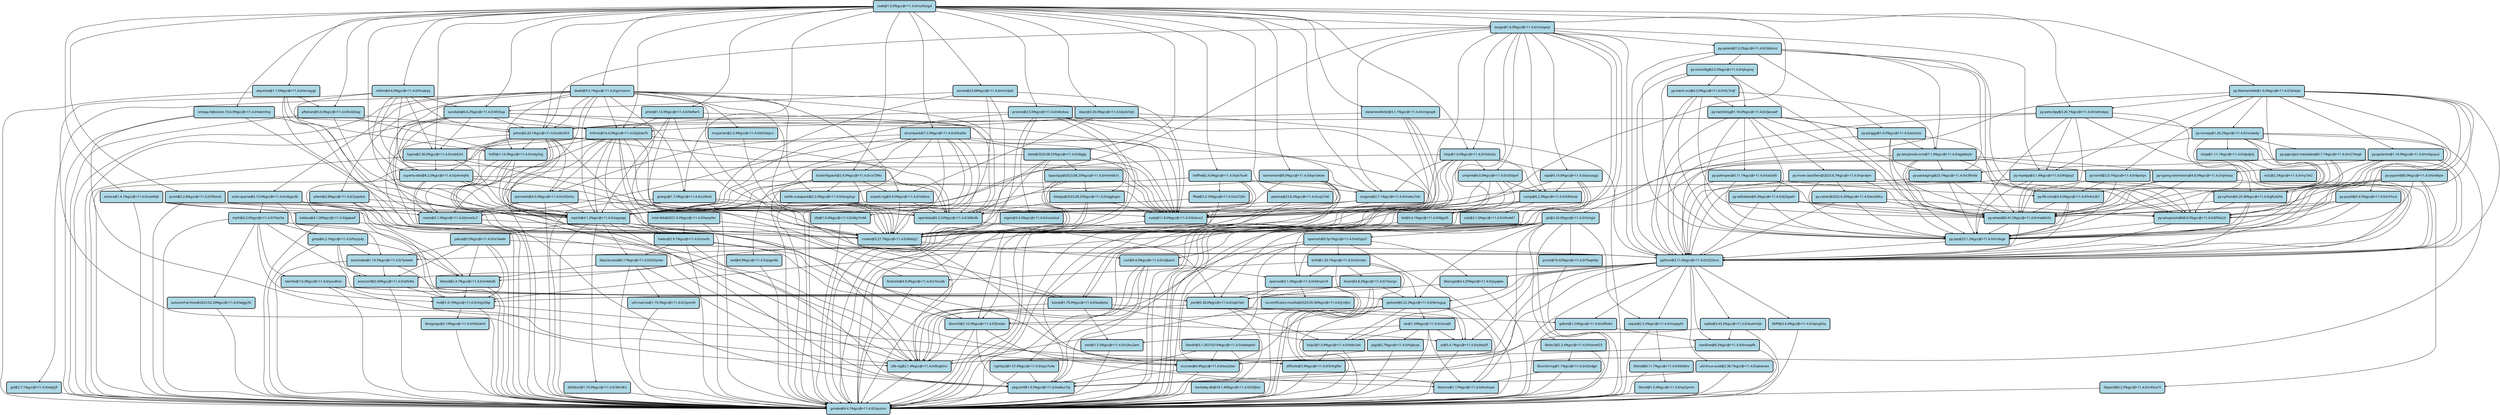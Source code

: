 digraph G {
  labelloc = "b"
  rankdir = "TB"
  ranksep = "1"
  edge[
     penwidth=2
  ]
  node[
     fontname=Monaco,
     penwidth=4,
     fontsize=24,
     margin=.4,
     shape=box,
     fillcolor=lightblue,
     style="rounded,filled"
  ]

  "iwjgy7balm4uhing2s2dzkrei7p2w5pj" [label="autoconf-archive@2023.02.20%gcc@=11.4.0/iwjgy7b"]
  "mzppyhiw5eyyh2nql2p5wxethhvx3ofi" [label="expat@2.5.0%gcc@=11.4.0/mzppyhi"]
  "4csg3upiqtzvmmywirc4rdua6edzh7jj" [label="netlib-scalapack@2.2.0%gcc@=11.4.0/4csg3up"]
  "yxu4hvn6bkr47kbbp7q4anw6qx3f4dd7" [label="texinfo@7.0.3%gcc@=11.4.0/yxu4hvn"]
  "shba3kco7hz5vooe6zox42szwxejdhuo" [label="strumpack@7.2.0%gcc@=11.4.0/shba3kc"]
  "fjreskehy4yxwylf4xzy6mbpjo77rpsj" [label="libxml2@2.10.3%gcc@=11.4.0/fjreske"]
  "cvcwedyelaymf2zhumf6tem4opwjtn7w" [label="py-numpy@1.26.2%gcc@=11.4.0/cvcwedy"]
  "t5c7mjfmahdyadfp6tmx2czttdt6x6vo" [label="py-hatch-vcs@0.3.0%gcc@=11.4.0/t5c7mjf"]
  "a3fbtkntvvetyqreswu3yffzalxkqxo3" [label="gdbm@1.23%gcc@=11.4.0/a3fbtkn"]
  "jrnijhzhdmbduqwqbi4k2fmkou7xthrp" [label="ca-certificates-mozilla@2023-05-30%gcc@=11.4.0/jrnijhz"]
  "pe7tu4twvwd7zoy7hcu3uafvsst46ctl" [label="heffte@2.4.0%gcc@=11.4.0/pe7tu4t"]
  "wruqygtyvwwogiet6kbzzlvq5i73gccf" [label="alquimia@1.1.0%gcc@=11.4.0/wruqygt"]
  "vzvrliznrlawn5l64sui6q73rbcgo66h" [label="hwloc@2.9.1%gcc@=11.4.0/vzvrliz"]
  "d25yneelzf5i24k5gioljoagwlypyeek" [label="libpciaccess@0.17%gcc@=11.4.0/d25ynee"]
  "w6uc7ajbyyxqbvpverv6ekgacplyoqj5" [label="pkgconf@1.9.5%gcc@=11.4.0/w6uc7aj"]
  "o5zrobxrftkfghquitvionahz44yovql" [label="krb5@1.20.1%gcc@=11.4.0/o5zrobx"]
  "gmrszcmetwmjeywpeuwuyyeu7mp5yrgf" [label="dealii@9.5.1%gcc@=11.4.0/gmrszcm"]
  "5quzins5c2jqhwgkxwpndhyivnrfgxm2" [label="gmake@4.4.1%gcc@=11.4.0/5quzins"]
  "dpdjnljmh4eyorxnrvnuwepqyowk6b3c" [label="ninja@1.11.1%gcc@=11.4.0/dpdjnlj"]
  "qksevwz2v7i4kpj2qn7kewws4fz5eg7m" [label="util-linux-uuid@2.38.1%gcc@=11.4.0/qksevwz"]
  "l4zfwr5og43fn4q5uwjtnd44pc34qr54" [label="phist@1.12.0%gcc@=11.4.0/l4zfwr5"]
  "ctpnmilmeayjem37xz7lkovzcalkumut" [label="util-macros@1.19.3%gcc@=11.4.0/ctpnmil"]
  "vpraijmnlnp6d5mbwsw6eosphnv6fylo" [label="py-trove-classifiers@2023.8.7%gcc@=11.4.0/vpraijm"]
  "aa2viocestbvxcwfcp7s5vjafjcpy72h" [label="py-pluggy@1.0.0%gcc@=11.4.0/aa2vioc"]
  "t2fj6xzfm23af7mumophtyo7v3jfwozg" [label="berkeley-db@18.1.40%gcc@=11.4.0/t2fj6xz"]
  "takmhvyi7d4jcj6h52p354ifit6bw5k3" [label="omega-h@scorec.10.6.0%gcc@=11.4.0/takmhvy"]
  "fvycp4ykl3a4wxcv75jyxncl4zufxgn3" [label="gmp@6.2.1%gcc@=11.4.0/fvycp4y"]
  "t5dra2sgpwlqzu4sonei5fzmwpqoloql" [label="hiop@1.0.0%gcc@=11.4.0/t5dra2s"]
  "x6wqwnlcjdlycdrrm6k7rmg36weuahju" [label="libedit@3.1-20210216%gcc@=11.4.0/x6wqwnl"]
  "cx73f4olqglwoqo5zomwffw4cqj6l3iv" [label="butterflypack@2.4.0%gcc@=11.4.0/cx73f4o"]
  "4dnqm3llci4md3oritxhj3tjosteowc5" [label="openssl@3.1.3%gcc@=11.4.0/4dnqm3l"]
  "wv3dfcu6vqv4gzq7zwoxalllmf7ltdps" [label="py-calver@2022.6.26%gcc@=11.4.0/wv3dfcu"]
  "mdnnkpqnihc27wjnmk576aweirc77p3t" [label="py-petsc4py@3.20.1%gcc@=11.4.0/mdnnkpq"]
  "26ldonz3lymaganjxkf63rvoqegjcxpc" [label="py-pytest@7.3.2%gcc@=11.4.0/26ldonz"]
  "ir47ccd7vk5qffub3nj7fphx7eq3q4ob" [label="py-psutil@5.9.5%gcc@=11.4.0/ir47ccd"]
  "quc7u4ecytvqrwrztyb7uuzmtyr3j646" [label="nghttp2@1.57.0%gcc@=11.4.0/quc7u4e"]
  "jmva3u7itgqymzvhtd4ye75cyis7426n" [label="metis@5.1.0%gcc@=11.4.0/jmva3u7"]
  "4zbr2dx55digjostgcpexsy554c35qta" [label="bzip2@1.0.8%gcc@=11.4.0/4zbr2dx"]
  "sqb7vbrmgidst4vqbr5fle7pysml3hum" [label="perl@5.38.0%gcc@=11.4.0/sqb7vbr"]
  "trrdvgebvudag6yo4bz5xtz7yjksvs5y" [label="py-pip@23.1.2%gcc@=11.4.0/trrdvge"]
  "xqgbqpnhhrffiohh4ewldkawznmtvea2" [label="blaspp@2023.08.25%gcc@=11.4.0/xqgbqpn"]
  "gfu42hbv5j3zyyglu2a2cmrdawcbpggw" [label="py-cython@0.29.36%gcc@=11.4.0/gfu42hb"]
  "rpl2ymmj5ts2zrwi4feutq6klpanmnmd" [label="libmd@1.0.4%gcc@=11.4.0/rpl2ymm"]
  "x3ftvhbhabnhvmrspqnh2s67quhr4dqm" [label="py-packaging@23.1%gcc@=11.4.0/x3ftvhb"]
  "44tcbxa3z7gmoethjw5ahflnmk6om3vu" [label="precice@2.5.0%gcc@=11.4.0/44tcbxa"]
  "pckr5q5b45qxmhbfkoqo34k7ir2y2auy" [label="slepc@3.20.0%gcc@=11.4.0/pckr5q5"]
  "eh2wycnc7tvvxzcbigf5gj5zosb2f3cf" [label="muparser@2.3.4%gcc@=11.4.0/eh2wycn"]
  "joyajewwoawdnkj7xtyahzxla5q6nalv" [label="libxcrypt@4.4.35%gcc@=11.4.0/joyajew"]
  "43hisubim5kspnxnuzwnll5qbyrqxec7" [label="camp@0.2.3%gcc@=11.4.0/43hisub"]
  "bpn3wzwu6hgb6mcfpoc64kfv24rg2jba" [label="tasmanian@8.0%gcc@=11.4.0/bpn3wzw"]
  "ikmsgupm4mbjfwiig3zlo2tjzgk7coys" [label="gettext@0.22.3%gcc@=11.4.0/ikmsgup"]
  "x2l6ckt2bsz66h3r5ckjchj2boqgspjf" [label="ginkgo@1.7.0%gcc@=11.4.0/x2l6ckt"]
  "uqt7xklv7whb27ieijogfdz3xhuwprhd" [label="plasma@23.8.2%gcc@=11.4.0/uqt7xkl"]
  "3nhgf6eoaiz45fhapmq7xd3r3cqvzilk" [label="diffutils@3.9%gcc@=11.4.0/3nhgf6e"]
  "zvrxqftac6dmq54qh7hfmykfndtvtzkk" [label="tar@1.34%gcc@=11.4.0/zvrxqft"]
  "7jotewtyozjar77wxs6l6o5oxodtfak4" [label="automake@1.16.5%gcc@=11.4.0/7jotewt"]
  "6nzwpfbomlu7ulsuahkqgmkqmavr7gvc" [label="readline@8.2%gcc@=11.4.0/6nzwpfb"]
  "uvi4hjbfcq3a2dbkyscc56at5tn564ff" [label="arborx@1.4.1%gcc@=11.4.0/uvi4hjb"]
  "ixitbns5zhoxui2mepvwu7xf7a54vs2x" [label="arpack-ng@3.9.0%gcc@=11.4.0/ixitbns"]
  "vmgvspbxz3ipapebnekopxewnvk3gin6" [label="datatransferkit@3.1.1%gcc@=11.4.0/vmgvspb"]
  "qfuqnsjmoff42ihsmcjb7w3c2rofu23i" [label="py-iniconfig@2.0.0%gcc@=11.4.0/qfuqnsj"]
  "pqpii4bhahphnlfb557uor6zodsrrd5l" [label="sed@4.9%gcc@=11.4.0/pqpii4b"]
  "uldx3h3a3poe6tdmbavj6qwxj5bgg7ip" [label="petsc@3.20.1%gcc@=11.4.0/uldx3h3"]
  "6vldlqmdykj3m22xo4rlbz4gaj4dkx26" [label="py-pyyaml@6.0%gcc@=11.4.0/6vldlqm"]
  "xfsv4d7mclumq4jvhkqk5yj7gypx3v4x" [label="cub@2.1.0%gcc@=11.4.0/xfsv4d7"]
  "eoz2berlfj36lcu5qklqyeqkobl3rrm7" [label="ncurses@6.4%gcc@=11.4.0/eoz2ber"]
  "346silbs2m6ucfjjzozenmfm5mejfoxz" [label="openblas@0.3.24%gcc@=11.4.0/346silb"]
  "2223cnvkjp4diuwxy5iuu72q2n72nr44" [label="python@3.11.6%gcc@=11.4.0/2223cnv"]
  "jq5zw7kmlcsy3gh5hcid4qbuuabwd436" [label="trilinos@14.4.0%gcc@=11.4.0/jq5zw7k"]
  "dudmhjbakbwavmsz5sthltyag4phcmis" [label="sqlite@3.43.2%gcc@=11.4.0/dudmhjb"]
  "7hap6tpekb6fmys6wsql3py7ldswdk2j" [label="pcre2@10.42%gcc@=11.4.0/7hap6tp"]
  "mimbk7cvdadzn5jcvp5s64wm3hjbeb55" [label="lapackpp@2023.08.25%gcc@=11.4.0/mimbk7c"]
  "dj7pywh64onvnunv5r4yulhgkpku3bgt" [label="py-editables@0.3%gcc@=11.4.0/dj7pywh"]
  "dlvbzj7g67edyq47wiabqh2zxm54rko5" [label="cmake@3.27.7%gcc@=11.4.0/dlvbzj7"]
  "o5tbpvfu2j44tcp3mnlonci2mvp3qndi" [label="umpire@6.0.0%gcc@=11.4.0/o5tbpvf"]
  "tx7wa6rw5qktvkrckelwhfnsndpwcf3q" [label="yaksa@0.3%gcc@=11.4.0/tx7wa6r"]
  "2jeuswfae4gze2wo7kqnyqfkrdd2e3uk" [label="py-hatchling@1.18.0%gcc@=11.4.0/2jeuswf"]
  "atfz4tshapo3y6ykrajengznxfztgr4h" [label="autoconf@2.69%gcc@=11.4.0/atfz4ts"]
  "m4ebdli6tacksczdqbi25yjspzmt4ors" [label="libtool@2.4.7%gcc@=11.4.0/m4ebdli"]
  "zt27yfoecm7h562nw7ih3rlg2smelea3" [label="fftw@3.3.10%gcc@=11.4.0/zt27yfo"]
  "sqqvepjdyngtruzwr2ev5qse7wwoggox" [label="mpich@4.1.2%gcc@=11.4.0/sqqvepj"]
  "n274og66beat4kiuwhbhzndly7hfb6xd" [label="py-pyproject-metadata@0.7.1%gcc@=11.4.0/n274og6"]
  "4qng65qte3fp2kc72d4utx7xw72rk5j7" [label="libffi@3.4.4%gcc@=11.4.0/4qng65q"]
  "f3loxc6dtirmi5t76276i5lat2j7jhri" [label="pumi@2.2.8%gcc@=11.4.0/f3loxc6"]
  "tkb5ah4e7epwcw7533lczimsrqxcr2a2" [label="libsigsegv@2.14%gcc@=11.4.0/tkb5ah4"]
  "badptssmmwscfxelexfm6yjmhj5idwhc" [label="boost@1.79.0%gcc@=11.4.0/badptss"]
  "qintvazocdoot65q54fryi4suvhqig7q" [label="py-typing-extensions@4.8.0%gcc@=11.4.0/qintvaz"]
  "n43ca74eknpm5lyxtqguoqvec4bkl6ld" [label="libyaml@0.2.5%gcc@=11.4.0/n43ca74"]
  "t6i4dhsiurg7kddzemxrs4jgs35icysi" [label="libbsd@0.11.7%gcc@=11.4.0/t6i4dhs"]
  "vry7zk26xmo4o5comqd32rntp2ir3cdj" [label="re2c@2.2%gcc@=11.4.0/vry7zk2"]
  "oxk62nlo2e72bvfdzntueljcumel42lo" [label="hypre@2.30.0%gcc@=11.4.0/oxk62nl"]
  "l6jpzl52be5ttpalgec3xsdnxjqzgxuh" [label="blt@0.4.1%gcc@=11.4.0/l6jpzl5"]
  "twcyt6n4blq3r5nw43qog2wlz3riakxa" [label="intel-tbb@2021.9.0%gcc@=11.4.0/twcyt6n"]
  "x6pyc3bmuohppthazg4vplheupbtba3e" [label="suite-sparse@5.13.0%gcc@=11.4.0/x6pyc3b"]
  "qgwbq3vpvi6wysz2lkm34dyfkj7fkowh" [label="py-setuptools-scm@7.1.0%gcc@=11.4.0/qgwbq3v"]
  "homef23mxkbyfedx5ozic7nqvvuyhwl7" [label="libidn2@2.3.4%gcc@=11.4.0/homef23"]
  "tiqbcqslrkp6sktqze6jpuayw34kxsdk" [label="pigz@2.7%gcc@=11.4.0/tiqbcqs"]
  "cmsgeqrf4zutqj4aqe6v66lp3z5p7u4w" [label="exago@1.6.0%gcc@=11.4.0/cmsgeqr"]
  "xsky5sgkpqiru57fzl6zlkc4xid4waxm" [label="hdf5@1.14.3%gcc@=11.4.0/xsky5sg"]
  "7lssr5ahr35lnuvjmpoyn7dte6lb2n74" [label="mpfr@4.2.0%gcc@=11.4.0/7lssr5a"]
  "d2o4jptxl2epkcov24smkjtzexe7hqnb" [label="libunistring@1.1%gcc@=11.4.0/d2o4jpt"]
  "nuhb2gdlidr2lkiewrnouuuivcrovve4" [label="xsdk@1.0.0%gcc@=11.4.0/nuhb2gd"]
  "3fzi5qauofrxmoavw6vigcqj4m6wqalt" [label="sundials@6.6.2%gcc@=11.4.0/3fzi5qa"]
  "chf2e5ufpvyksfqm2omisj2wvhu6hhhl" [label="parmetis@4.0.3%gcc@=11.4.0/chf2e5u"]
  "6clonc2ks2r6lnhwuf747tproqeo4h6j" [label="cuda@11.8.0%gcc@=11.4.0/6clonc2"]
  "mdeu7obdwoqepxufhsle3xp23n5rt7y3" [label="magma@2.7.1%gcc@=11.4.0/mdeu7ob"]
  "3xlxqivlu4ynxki5f5svuwkcwjzdzykl" [label="py-libensemble@1.0.0%gcc@=11.4.0/3xlxqiv"]
  "46y7m66kcymus3qxv2e7lo7rgj6nfvbl" [label="zfp@1.0.0%gcc@=11.4.0/46y7m66"]
  "i6lgijymzkitm2nt23lxxvr6ag2iykaz" [label="slate@2023.08.25%gcc@=11.4.0/i6lgijy"]
  "wkjrjif7bljtuypx2y7ofmq5n6fn46dv" [label="gsl@2.7.1%gcc@=11.4.0/wkjrjif"]
  "pazuqgzkbsdlwxmwn3zvjzj3m4bz3uaq" [label="raja@0.14.0%gcc@=11.4.0/pazuqgz"]
  "7ziscqnif4jrx55lq6gb4anhwflmxlpz" [label="bison@3.8.2%gcc@=11.4.0/7ziscqn"]
  "6v42bqyeapfoblrgnesegwj3b7u4a5sh" [label="pflotran@5.0.0%gcc@=11.4.0/6v42bqy"]
  "m3quau2tvalf5fifdrr2m63qfp6kkkpd" [label="py-pydantic@1.10.9%gcc@=11.4.0/m3quau2"]
  "kndsspeh3blhpprwl6x7el6ucbs4qt2d" [label="libiconv@1.17%gcc@=11.4.0/kndsspe"]
  "kfyjoy2b2asqefnmfhbjwqviwhvjeklm" [label="py-mpi4py@3.1.4%gcc@=11.4.0/kfyjoy2"]
  "taiz545ir25tek3qdrhwy6xjwups56rh" [label="py-pathspec@0.11.1%gcc@=11.4.0/taiz545"]
  "nczodudqszj7ot6nccekag4x6n6f7vno" [label="eigen@3.4.0%gcc@=11.4.0/nczodud"]
  "jpjwaifv752wjsy6r5hbwrttfaockdrd" [label="kokkos@4.1.00%gcc@=11.4.0/jpjwaif"]
  "4ptxlyswhpj6vbxqunmhlptgui7e7a67" [label="py-tomli@2.0.1%gcc@=11.4.0/4ptxlys"]
  "2virgisz6xw6hywtwal6pt5ym5khn2z7" [label="git@2.42.0%gcc@=11.4.0/2virgis"]
  "6f56z246imgizqzuju74yy56plfkqumh" [label="py-setuptools@68.0.0%gcc@=11.4.0/6f56z24"]
  "ydely3fxjxrq2wiwwjnuds5m3c2svdvl" [label="xz@5.4.1%gcc@=11.4.0/ydely3f"]
  "n2bu2am34m7gq6klcmr3fqhkturvoxuq" [label="zstd@1.5.5%gcc@=11.4.0/n2bu2am"]
  "x7iou4bbrfp23rlhyvtyj6xh45uhc5zj" [label="findutils@4.9.0%gcc@=11.4.0/x7iou4b"]
  "3ikr3k3n45yruslh3d4giwak2mu4alf6" [label="libfabric@1.19.0%gcc@=11.4.0/3ikr3k3"]
  "h4rx2k72dq5fjbhljrlpt7lw2s7a2e6l" [label="py-flit-core@3.9.0%gcc@=11.4.0/h4rx2k7"]
  "p4neqhbjrtw4o5cj25sbo6w4asgy62m5" [label="superlu-dist@8.2.0%gcc@=11.4.0/p4neqhb"]
  "s3jban2aw7ivyh44hkvtel5sx276m7an" [label="curl@8.4.0%gcc@=11.4.0/s3jban2"]
  "6hgklnonybjtpaed6afmtwmdckcv367u" [label="zlib-ng@2.1.4%gcc@=11.4.0/6hgklno"]
  "2zqe4ze7kukqv26yh6nlifba2h2b5u2z" [label="p4est@2.8%gcc@=11.4.0/2zqe4ze"]
  "mig236phfvdhwhjlrqbn7eagerxjl5be" [label="m4@1.4.19%gcc@=11.4.0/mig236p"]
  "ma6bh5snlrw3x4vmrfhpv3yw3mssggor" [label="py-wheel@0.41.2%gcc@=11.4.0/ma6bh5s"]
  "erm3pki3t6zgxmnbcajne4phnl6dk4hd" [label="amrex@23.08%gcc@=11.4.0/erm3pki"]
  "e65yss7fmmbva75ob54c3h5gwq3iqv7q" [label="openssh@9.5p1%gcc@=11.4.0/e65yss7"]
  "fruakyqx4mju5bx6aovh2bkwg7qgzdia" [label="mfem@4.6.0%gcc@=11.4.0/fruakyq"]
  "jq5zw7kmlcsy3gh5hcid4qbuuabwd436" -> "oxk62nlo2e72bvfdzntueljcumel42lo"
  "wv3dfcu6vqv4gzq7zwoxalllmf7ltdps" -> "ma6bh5snlrw3x4vmrfhpv3yw3mssggor"
  "iwjgy7balm4uhing2s2dzkrei7p2w5pj" -> "5quzins5c2jqhwgkxwpndhyivnrfgxm2"
  "fruakyqx4mju5bx6aovh2bkwg7qgzdia" -> "jmva3u7itgqymzvhtd4ye75cyis7426n"
  "6vldlqmdykj3m22xo4rlbz4gaj4dkx26" -> "gfu42hbv5j3zyyglu2a2cmrdawcbpggw"
  "mdnnkpqnihc27wjnmk576aweirc77p3t" -> "kfyjoy2b2asqefnmfhbjwqviwhvjeklm"
  "o5tbpvfu2j44tcp3mnlonci2mvp3qndi" -> "l6jpzl52be5ttpalgec3xsdnxjqzgxuh"
  "f3loxc6dtirmi5t76276i5lat2j7jhri" -> "dlvbzj7g67edyq47wiabqh2zxm54rko5"
  "mzppyhiw5eyyh2nql2p5wxethhvx3ofi" -> "t6i4dhsiurg7kddzemxrs4jgs35icysi"
  "346silbs2m6ucfjjzozenmfm5mejfoxz" -> "sqb7vbrmgidst4vqbr5fle7pysml3hum"
  "3xlxqivlu4ynxki5f5svuwkcwjzdzykl" -> "cvcwedyelaymf2zhumf6tem4opwjtn7w"
  "2jeuswfae4gze2wo7kqnyqfkrdd2e3uk" -> "vpraijmnlnp6d5mbwsw6eosphnv6fylo"
  "44tcbxa3z7gmoethjw5ahflnmk6om3vu" -> "nczodudqszj7ot6nccekag4x6n6f7vno"
  "tiqbcqslrkp6sktqze6jpuayw34kxsdk" -> "5quzins5c2jqhwgkxwpndhyivnrfgxm2"
  "x2l6ckt2bsz66h3r5ckjchj2boqgspjf" -> "5quzins5c2jqhwgkxwpndhyivnrfgxm2"
  "qintvazocdoot65q54fryi4suvhqig7q" -> "ma6bh5snlrw3x4vmrfhpv3yw3mssggor"
  "o5zrobxrftkfghquitvionahz44yovql" -> "5quzins5c2jqhwgkxwpndhyivnrfgxm2"
  "pe7tu4twvwd7zoy7hcu3uafvsst46ctl" -> "dlvbzj7g67edyq47wiabqh2zxm54rko5"
  "x6pyc3bmuohppthazg4vplheupbtba3e" -> "fvycp4ykl3a4wxcv75jyxncl4zufxgn3"
  "jq5zw7kmlcsy3gh5hcid4qbuuabwd436" -> "jmva3u7itgqymzvhtd4ye75cyis7426n"
  "3ikr3k3n45yruslh3d4giwak2mu4alf6" -> "5quzins5c2jqhwgkxwpndhyivnrfgxm2"
  "ikmsgupm4mbjfwiig3zlo2tjzgk7coys" -> "zvrxqftac6dmq54qh7hfmykfndtvtzkk"
  "4ptxlyswhpj6vbxqunmhlptgui7e7a67" -> "2223cnvkjp4diuwxy5iuu72q2n72nr44"
  "tx7wa6rw5qktvkrckelwhfnsndpwcf3q" -> "7jotewtyozjar77wxs6l6o5oxodtfak4"
  "bpn3wzwu6hgb6mcfpoc64kfv24rg2jba" -> "dlvbzj7g67edyq47wiabqh2zxm54rko5"
  "mdeu7obdwoqepxufhsle3xp23n5rt7y3" -> "5quzins5c2jqhwgkxwpndhyivnrfgxm2"
  "nuhb2gdlidr2lkiewrnouuuivcrovve4" -> "erm3pki3t6zgxmnbcajne4phnl6dk4hd"
  "sqqvepjdyngtruzwr2ev5qse7wwoggox" -> "5quzins5c2jqhwgkxwpndhyivnrfgxm2"
  "mdnnkpqnihc27wjnmk576aweirc77p3t" -> "2223cnvkjp4diuwxy5iuu72q2n72nr44"
  "6v42bqyeapfoblrgnesegwj3b7u4a5sh" -> "uldx3h3a3poe6tdmbavj6qwxj5bgg7ip"
  "2jeuswfae4gze2wo7kqnyqfkrdd2e3uk" -> "taiz545ir25tek3qdrhwy6xjwups56rh"
  "e65yss7fmmbva75ob54c3h5gwq3iqv7q" -> "4dnqm3llci4md3oritxhj3tjosteowc5"
  "26ldonz3lymaganjxkf63rvoqegjcxpc" -> "ma6bh5snlrw3x4vmrfhpv3yw3mssggor"
  "qgwbq3vpvi6wysz2lkm34dyfkj7fkowh" -> "trrdvgebvudag6yo4bz5xtz7yjksvs5y"
  "xsky5sgkpqiru57fzl6zlkc4xid4waxm" -> "sqqvepjdyngtruzwr2ev5qse7wwoggox"
  "mimbk7cvdadzn5jcvp5s64wm3hjbeb55" -> "6clonc2ks2r6lnhwuf747tproqeo4h6j"
  "t5c7mjfmahdyadfp6tmx2czttdt6x6vo" -> "2223cnvkjp4diuwxy5iuu72q2n72nr44"
  "p4neqhbjrtw4o5cj25sbo6w4asgy62m5" -> "346silbs2m6ucfjjzozenmfm5mejfoxz"
  "o5zrobxrftkfghquitvionahz44yovql" -> "4dnqm3llci4md3oritxhj3tjosteowc5"
  "3xlxqivlu4ynxki5f5svuwkcwjzdzykl" -> "sqqvepjdyngtruzwr2ev5qse7wwoggox"
  "kfyjoy2b2asqefnmfhbjwqviwhvjeklm" -> "trrdvgebvudag6yo4bz5xtz7yjksvs5y"
  "jpjwaifv752wjsy6r5hbwrttfaockdrd" -> "5quzins5c2jqhwgkxwpndhyivnrfgxm2"
  "nuhb2gdlidr2lkiewrnouuuivcrovve4" -> "f3loxc6dtirmi5t76276i5lat2j7jhri"
  "26ldonz3lymaganjxkf63rvoqegjcxpc" -> "x3ftvhbhabnhvmrspqnh2s67quhr4dqm"
  "m3quau2tvalf5fifdrr2m63qfp6kkkpd" -> "6f56z246imgizqzuju74yy56plfkqumh"
  "t5dra2sgpwlqzu4sonei5fzmwpqoloql" -> "sqqvepjdyngtruzwr2ev5qse7wwoggox"
  "uvi4hjbfcq3a2dbkyscc56at5tn564ff" -> "5quzins5c2jqhwgkxwpndhyivnrfgxm2"
  "shba3kco7hz5vooe6zox42szwxejdhuo" -> "dlvbzj7g67edyq47wiabqh2zxm54rko5"
  "uldx3h3a3poe6tdmbavj6qwxj5bgg7ip" -> "3nhgf6eoaiz45fhapmq7xd3r3cqvzilk"
  "wruqygtyvwwogiet6kbzzlvq5i73gccf" -> "xsky5sgkpqiru57fzl6zlkc4xid4waxm"
  "gmrszcmetwmjeywpeuwuyyeu7mp5yrgf" -> "jq5zw7kmlcsy3gh5hcid4qbuuabwd436"
  "dj7pywh64onvnunv5r4yulhgkpku3bgt" -> "ma6bh5snlrw3x4vmrfhpv3yw3mssggor"
  "o5zrobxrftkfghquitvionahz44yovql" -> "3nhgf6eoaiz45fhapmq7xd3r3cqvzilk"
  "bpn3wzwu6hgb6mcfpoc64kfv24rg2jba" -> "346silbs2m6ucfjjzozenmfm5mejfoxz"
  "43hisubim5kspnxnuzwnll5qbyrqxec7" -> "dlvbzj7g67edyq47wiabqh2zxm54rko5"
  "t6i4dhsiurg7kddzemxrs4jgs35icysi" -> "5quzins5c2jqhwgkxwpndhyivnrfgxm2"
  "jq5zw7kmlcsy3gh5hcid4qbuuabwd436" -> "sqqvepjdyngtruzwr2ev5qse7wwoggox"
  "sqqvepjdyngtruzwr2ev5qse7wwoggox" -> "vzvrliznrlawn5l64sui6q73rbcgo66h"
  "h4rx2k72dq5fjbhljrlpt7lw2s7a2e6l" -> "trrdvgebvudag6yo4bz5xtz7yjksvs5y"
  "4ptxlyswhpj6vbxqunmhlptgui7e7a67" -> "ma6bh5snlrw3x4vmrfhpv3yw3mssggor"
  "3xlxqivlu4ynxki5f5svuwkcwjzdzykl" -> "2223cnvkjp4diuwxy5iuu72q2n72nr44"
  "qksevwz2v7i4kpj2qn7kewws4fz5eg7m" -> "5quzins5c2jqhwgkxwpndhyivnrfgxm2"
  "26ldonz3lymaganjxkf63rvoqegjcxpc" -> "qgwbq3vpvi6wysz2lkm34dyfkj7fkowh"
  "3xlxqivlu4ynxki5f5svuwkcwjzdzykl" -> "kfyjoy2b2asqefnmfhbjwqviwhvjeklm"
  "7ziscqnif4jrx55lq6gb4anhwflmxlpz" -> "mig236phfvdhwhjlrqbn7eagerxjl5be"
  "6clonc2ks2r6lnhwuf747tproqeo4h6j" -> "fjreskehy4yxwylf4xzy6mbpjo77rpsj"
  "gmrszcmetwmjeywpeuwuyyeu7mp5yrgf" -> "dlvbzj7g67edyq47wiabqh2zxm54rko5"
  "gmrszcmetwmjeywpeuwuyyeu7mp5yrgf" -> "3fzi5qauofrxmoavw6vigcqj4m6wqalt"
  "x6pyc3bmuohppthazg4vplheupbtba3e" -> "7lssr5ahr35lnuvjmpoyn7dte6lb2n74"
  "4dnqm3llci4md3oritxhj3tjosteowc5" -> "6hgklnonybjtpaed6afmtwmdckcv367u"
  "2223cnvkjp4diuwxy5iuu72q2n72nr44" -> "ydely3fxjxrq2wiwwjnuds5m3c2svdvl"
  "trrdvgebvudag6yo4bz5xtz7yjksvs5y" -> "2223cnvkjp4diuwxy5iuu72q2n72nr44"
  "m4ebdli6tacksczdqbi25yjspzmt4ors" -> "mig236phfvdhwhjlrqbn7eagerxjl5be"
  "t5dra2sgpwlqzu4sonei5fzmwpqoloql" -> "mdeu7obdwoqepxufhsle3xp23n5rt7y3"
  "uldx3h3a3poe6tdmbavj6qwxj5bgg7ip" -> "p4neqhbjrtw4o5cj25sbo6w4asgy62m5"
  "pckr5q5b45qxmhbfkoqo34k7ir2y2auy" -> "6clonc2ks2r6lnhwuf747tproqeo4h6j"
  "26ldonz3lymaganjxkf63rvoqegjcxpc" -> "aa2viocestbvxcwfcp7s5vjafjcpy72h"
  "zvrxqftac6dmq54qh7hfmykfndtvtzkk" -> "ydely3fxjxrq2wiwwjnuds5m3c2svdvl"
  "takmhvyi7d4jcj6h52p354ifit6bw5k3" -> "sqqvepjdyngtruzwr2ev5qse7wwoggox"
  "nuhb2gdlidr2lkiewrnouuuivcrovve4" -> "p4neqhbjrtw4o5cj25sbo6w4asgy62m5"
  "3fzi5qauofrxmoavw6vigcqj4m6wqalt" -> "sqqvepjdyngtruzwr2ev5qse7wwoggox"
  "xqgbqpnhhrffiohh4ewldkawznmtvea2" -> "6clonc2ks2r6lnhwuf747tproqeo4h6j"
  "7lssr5ahr35lnuvjmpoyn7dte6lb2n74" -> "m4ebdli6tacksczdqbi25yjspzmt4ors"
  "d25yneelzf5i24k5gioljoagwlypyeek" -> "5quzins5c2jqhwgkxwpndhyivnrfgxm2"
  "qksevwz2v7i4kpj2qn7kewws4fz5eg7m" -> "w6uc7ajbyyxqbvpverv6ekgacplyoqj5"
  "mdnnkpqnihc27wjnmk576aweirc77p3t" -> "6f56z246imgizqzuju74yy56plfkqumh"
  "4dnqm3llci4md3oritxhj3tjosteowc5" -> "sqb7vbrmgidst4vqbr5fle7pysml3hum"
  "oxk62nlo2e72bvfdzntueljcumel42lo" -> "5quzins5c2jqhwgkxwpndhyivnrfgxm2"
  "quc7u4ecytvqrwrztyb7uuzmtyr3j646" -> "w6uc7ajbyyxqbvpverv6ekgacplyoqj5"
  "gmrszcmetwmjeywpeuwuyyeu7mp5yrgf" -> "ixitbns5zhoxui2mepvwu7xf7a54vs2x"
  "aa2viocestbvxcwfcp7s5vjafjcpy72h" -> "6f56z246imgizqzuju74yy56plfkqumh"
  "shba3kco7hz5vooe6zox42szwxejdhuo" -> "i6lgijymzkitm2nt23lxxvr6ag2iykaz"
  "44tcbxa3z7gmoethjw5ahflnmk6om3vu" -> "fjreskehy4yxwylf4xzy6mbpjo77rpsj"
  "chf2e5ufpvyksfqm2omisj2wvhu6hhhl" -> "5quzins5c2jqhwgkxwpndhyivnrfgxm2"
  "qfuqnsjmoff42ihsmcjb7w3c2rofu23i" -> "2jeuswfae4gze2wo7kqnyqfkrdd2e3uk"
  "cmsgeqrf4zutqj4aqe6v66lp3z5p7u4w" -> "mdeu7obdwoqepxufhsle3xp23n5rt7y3"
  "7lssr5ahr35lnuvjmpoyn7dte6lb2n74" -> "atfz4tshapo3y6ykrajengznxfztgr4h"
  "joyajewwoawdnkj7xtyahzxla5q6nalv" -> "5quzins5c2jqhwgkxwpndhyivnrfgxm2"
  "3xlxqivlu4ynxki5f5svuwkcwjzdzykl" -> "mdnnkpqnihc27wjnmk576aweirc77p3t"
  "2virgisz6xw6hywtwal6pt5ym5khn2z7" -> "4dnqm3llci4md3oritxhj3tjosteowc5"
  "7jotewtyozjar77wxs6l6o5oxodtfak4" -> "5quzins5c2jqhwgkxwpndhyivnrfgxm2"
  "2virgisz6xw6hywtwal6pt5ym5khn2z7" -> "mzppyhiw5eyyh2nql2p5wxethhvx3ofi"
  "cmsgeqrf4zutqj4aqe6v66lp3z5p7u4w" -> "kfyjoy2b2asqefnmfhbjwqviwhvjeklm"
  "gmrszcmetwmjeywpeuwuyyeu7mp5yrgf" -> "uldx3h3a3poe6tdmbavj6qwxj5bgg7ip"
  "mdnnkpqnihc27wjnmk576aweirc77p3t" -> "gfu42hbv5j3zyyglu2a2cmrdawcbpggw"
  "nuhb2gdlidr2lkiewrnouuuivcrovve4" -> "t5dra2sgpwlqzu4sonei5fzmwpqoloql"
  "uldx3h3a3poe6tdmbavj6qwxj5bgg7ip" -> "chf2e5ufpvyksfqm2omisj2wvhu6hhhl"
  "6vldlqmdykj3m22xo4rlbz4gaj4dkx26" -> "trrdvgebvudag6yo4bz5xtz7yjksvs5y"
  "mimbk7cvdadzn5jcvp5s64wm3hjbeb55" -> "5quzins5c2jqhwgkxwpndhyivnrfgxm2"
  "taiz545ir25tek3qdrhwy6xjwups56rh" -> "trrdvgebvudag6yo4bz5xtz7yjksvs5y"
  "cvcwedyelaymf2zhumf6tem4opwjtn7w" -> "gfu42hbv5j3zyyglu2a2cmrdawcbpggw"
  "2223cnvkjp4diuwxy5iuu72q2n72nr44" -> "4qng65qte3fp2kc72d4utx7xw72rk5j7"
  "xsky5sgkpqiru57fzl6zlkc4xid4waxm" -> "dlvbzj7g67edyq47wiabqh2zxm54rko5"
  "cx73f4olqglwoqo5zomwffw4cqj6l3iv" -> "pqpii4bhahphnlfb557uor6zodsrrd5l"
  "o5zrobxrftkfghquitvionahz44yovql" -> "ikmsgupm4mbjfwiig3zlo2tjzgk7coys"
  "qgwbq3vpvi6wysz2lkm34dyfkj7fkowh" -> "ma6bh5snlrw3x4vmrfhpv3yw3mssggor"
  "nuhb2gdlidr2lkiewrnouuuivcrovve4" -> "oxk62nlo2e72bvfdzntueljcumel42lo"
  "2jeuswfae4gze2wo7kqnyqfkrdd2e3uk" -> "2223cnvkjp4diuwxy5iuu72q2n72nr44"
  "2223cnvkjp4diuwxy5iuu72q2n72nr44" -> "6hgklnonybjtpaed6afmtwmdckcv367u"
  "43hisubim5kspnxnuzwnll5qbyrqxec7" -> "l6jpzl52be5ttpalgec3xsdnxjqzgxuh"
  "t5dra2sgpwlqzu4sonei5fzmwpqoloql" -> "dlvbzj7g67edyq47wiabqh2zxm54rko5"
  "mdnnkpqnihc27wjnmk576aweirc77p3t" -> "uldx3h3a3poe6tdmbavj6qwxj5bgg7ip"
  "sqb7vbrmgidst4vqbr5fle7pysml3hum" -> "6hgklnonybjtpaed6afmtwmdckcv367u"
  "qgwbq3vpvi6wysz2lkm34dyfkj7fkowh" -> "x3ftvhbhabnhvmrspqnh2s67quhr4dqm"
  "t5dra2sgpwlqzu4sonei5fzmwpqoloql" -> "o5tbpvfu2j44tcp3mnlonci2mvp3qndi"
  "twcyt6n4blq3r5nw43qog2wlz3riakxa" -> "5quzins5c2jqhwgkxwpndhyivnrfgxm2"
  "43hisubim5kspnxnuzwnll5qbyrqxec7" -> "xfsv4d7mclumq4jvhkqk5yj7gypx3v4x"
  "cmsgeqrf4zutqj4aqe6v66lp3z5p7u4w" -> "2223cnvkjp4diuwxy5iuu72q2n72nr44"
  "x2l6ckt2bsz66h3r5ckjchj2boqgspjf" -> "sqqvepjdyngtruzwr2ev5qse7wwoggox"
  "badptssmmwscfxelexfm6yjmhj5idwhc" -> "6hgklnonybjtpaed6afmtwmdckcv367u"
  "t6i4dhsiurg7kddzemxrs4jgs35icysi" -> "rpl2ymmj5ts2zrwi4feutq6klpanmnmd"
  "3xlxqivlu4ynxki5f5svuwkcwjzdzykl" -> "ma6bh5snlrw3x4vmrfhpv3yw3mssggor"
  "kndsspeh3blhpprwl6x7el6ucbs4qt2d" -> "5quzins5c2jqhwgkxwpndhyivnrfgxm2"
  "uvi4hjbfcq3a2dbkyscc56at5tn564ff" -> "sqqvepjdyngtruzwr2ev5qse7wwoggox"
  "3xlxqivlu4ynxki5f5svuwkcwjzdzykl" -> "6vldlqmdykj3m22xo4rlbz4gaj4dkx26"
  "gfu42hbv5j3zyyglu2a2cmrdawcbpggw" -> "6f56z246imgizqzuju74yy56plfkqumh"
  "3nhgf6eoaiz45fhapmq7xd3r3cqvzilk" -> "5quzins5c2jqhwgkxwpndhyivnrfgxm2"
  "xsky5sgkpqiru57fzl6zlkc4xid4waxm" -> "w6uc7ajbyyxqbvpverv6ekgacplyoqj5"
  "cmsgeqrf4zutqj4aqe6v66lp3z5p7u4w" -> "346silbs2m6ucfjjzozenmfm5mejfoxz"
  "takmhvyi7d4jcj6h52p354ifit6bw5k3" -> "jq5zw7kmlcsy3gh5hcid4qbuuabwd436"
  "2223cnvkjp4diuwxy5iuu72q2n72nr44" -> "6nzwpfbomlu7ulsuahkqgmkqmavr7gvc"
  "h4rx2k72dq5fjbhljrlpt7lw2s7a2e6l" -> "ma6bh5snlrw3x4vmrfhpv3yw3mssggor"
  "uldx3h3a3poe6tdmbavj6qwxj5bgg7ip" -> "oxk62nlo2e72bvfdzntueljcumel42lo"
  "m3quau2tvalf5fifdrr2m63qfp6kkkpd" -> "qintvazocdoot65q54fryi4suvhqig7q"
  "vzvrliznrlawn5l64sui6q73rbcgo66h" -> "eoz2berlfj36lcu5qklqyeqkobl3rrm7"
  "s3jban2aw7ivyh44hkvtel5sx276m7an" -> "quc7u4ecytvqrwrztyb7uuzmtyr3j646"
  "qfuqnsjmoff42ihsmcjb7w3c2rofu23i" -> "trrdvgebvudag6yo4bz5xtz7yjksvs5y"
  "ikmsgupm4mbjfwiig3zlo2tjzgk7coys" -> "ydely3fxjxrq2wiwwjnuds5m3c2svdvl"
  "p4neqhbjrtw4o5cj25sbo6w4asgy62m5" -> "jmva3u7itgqymzvhtd4ye75cyis7426n"
  "t2fj6xzfm23af7mumophtyo7v3jfwozg" -> "5quzins5c2jqhwgkxwpndhyivnrfgxm2"
  "i6lgijymzkitm2nt23lxxvr6ag2iykaz" -> "dlvbzj7g67edyq47wiabqh2zxm54rko5"
  "7ziscqnif4jrx55lq6gb4anhwflmxlpz" -> "sqb7vbrmgidst4vqbr5fle7pysml3hum"
  "nuhb2gdlidr2lkiewrnouuuivcrovve4" -> "wruqygtyvwwogiet6kbzzlvq5i73gccf"
  "3fzi5qauofrxmoavw6vigcqj4m6wqalt" -> "mdeu7obdwoqepxufhsle3xp23n5rt7y3"
  "pe7tu4twvwd7zoy7hcu3uafvsst46ctl" -> "6clonc2ks2r6lnhwuf747tproqeo4h6j"
  "n274og66beat4kiuwhbhzndly7hfb6xd" -> "2223cnvkjp4diuwxy5iuu72q2n72nr44"
  "t5c7mjfmahdyadfp6tmx2czttdt6x6vo" -> "qgwbq3vpvi6wysz2lkm34dyfkj7fkowh"
  "dpdjnljmh4eyorxnrvnuwepqyowk6b3c" -> "2223cnvkjp4diuwxy5iuu72q2n72nr44"
  "cx73f4olqglwoqo5zomwffw4cqj6l3iv" -> "4csg3upiqtzvmmywirc4rdua6edzh7jj"
  "vmgvspbxz3ipapebnekopxewnvk3gin6" -> "jq5zw7kmlcsy3gh5hcid4qbuuabwd436"
  "twcyt6n4blq3r5nw43qog2wlz3riakxa" -> "vzvrliznrlawn5l64sui6q73rbcgo66h"
  "dj7pywh64onvnunv5r4yulhgkpku3bgt" -> "2223cnvkjp4diuwxy5iuu72q2n72nr44"
  "2zqe4ze7kukqv26yh6nlifba2h2b5u2z" -> "6hgklnonybjtpaed6afmtwmdckcv367u"
  "n43ca74eknpm5lyxtqguoqvec4bkl6ld" -> "5quzins5c2jqhwgkxwpndhyivnrfgxm2"
  "7lssr5ahr35lnuvjmpoyn7dte6lb2n74" -> "mig236phfvdhwhjlrqbn7eagerxjl5be"
  "2jeuswfae4gze2wo7kqnyqfkrdd2e3uk" -> "ma6bh5snlrw3x4vmrfhpv3yw3mssggor"
  "x7iou4bbrfp23rlhyvtyj6xh45uhc5zj" -> "5quzins5c2jqhwgkxwpndhyivnrfgxm2"
  "3xlxqivlu4ynxki5f5svuwkcwjzdzykl" -> "m3quau2tvalf5fifdrr2m63qfp6kkkpd"
  "uldx3h3a3poe6tdmbavj6qwxj5bgg7ip" -> "jmva3u7itgqymzvhtd4ye75cyis7426n"
  "takmhvyi7d4jcj6h52p354ifit6bw5k3" -> "dlvbzj7g67edyq47wiabqh2zxm54rko5"
  "3xlxqivlu4ynxki5f5svuwkcwjzdzykl" -> "ir47ccd7vk5qffub3nj7fphx7eq3q4ob"
  "x2l6ckt2bsz66h3r5ckjchj2boqgspjf" -> "dlvbzj7g67edyq47wiabqh2zxm54rko5"
  "2jeuswfae4gze2wo7kqnyqfkrdd2e3uk" -> "x3ftvhbhabnhvmrspqnh2s67quhr4dqm"
  "kfyjoy2b2asqefnmfhbjwqviwhvjeklm" -> "ma6bh5snlrw3x4vmrfhpv3yw3mssggor"
  "zvrxqftac6dmq54qh7hfmykfndtvtzkk" -> "tiqbcqslrkp6sktqze6jpuayw34kxsdk"
  "uldx3h3a3poe6tdmbavj6qwxj5bgg7ip" -> "sqqvepjdyngtruzwr2ev5qse7wwoggox"
  "uvi4hjbfcq3a2dbkyscc56at5tn564ff" -> "dlvbzj7g67edyq47wiabqh2zxm54rko5"
  "i6lgijymzkitm2nt23lxxvr6ag2iykaz" -> "xqgbqpnhhrffiohh4ewldkawznmtvea2"
  "nczodudqszj7ot6nccekag4x6n6f7vno" -> "5quzins5c2jqhwgkxwpndhyivnrfgxm2"
  "vmgvspbxz3ipapebnekopxewnvk3gin6" -> "dlvbzj7g67edyq47wiabqh2zxm54rko5"
  "uqt7xklv7whb27ieijogfdz3xhuwprhd" -> "5quzins5c2jqhwgkxwpndhyivnrfgxm2"
  "3fzi5qauofrxmoavw6vigcqj4m6wqalt" -> "jq5zw7kmlcsy3gh5hcid4qbuuabwd436"
  "atfz4tshapo3y6ykrajengznxfztgr4h" -> "mig236phfvdhwhjlrqbn7eagerxjl5be"
  "i6lgijymzkitm2nt23lxxvr6ag2iykaz" -> "346silbs2m6ucfjjzozenmfm5mejfoxz"
  "fjreskehy4yxwylf4xzy6mbpjo77rpsj" -> "6hgklnonybjtpaed6afmtwmdckcv367u"
  "ir47ccd7vk5qffub3nj7fphx7eq3q4ob" -> "trrdvgebvudag6yo4bz5xtz7yjksvs5y"
  "cmsgeqrf4zutqj4aqe6v66lp3z5p7u4w" -> "uldx3h3a3poe6tdmbavj6qwxj5bgg7ip"
  "oxk62nlo2e72bvfdzntueljcumel42lo" -> "sqqvepjdyngtruzwr2ev5qse7wwoggox"
  "vpraijmnlnp6d5mbwsw6eosphnv6fylo" -> "6f56z246imgizqzuju74yy56plfkqumh"
  "gmrszcmetwmjeywpeuwuyyeu7mp5yrgf" -> "twcyt6n4blq3r5nw43qog2wlz3riakxa"
  "taiz545ir25tek3qdrhwy6xjwups56rh" -> "h4rx2k72dq5fjbhljrlpt7lw2s7a2e6l"
  "mdeu7obdwoqepxufhsle3xp23n5rt7y3" -> "dlvbzj7g67edyq47wiabqh2zxm54rko5"
  "cmsgeqrf4zutqj4aqe6v66lp3z5p7u4w" -> "43hisubim5kspnxnuzwnll5qbyrqxec7"
  "n274og66beat4kiuwhbhzndly7hfb6xd" -> "ma6bh5snlrw3x4vmrfhpv3yw3mssggor"
  "tx7wa6rw5qktvkrckelwhfnsndpwcf3q" -> "5quzins5c2jqhwgkxwpndhyivnrfgxm2"
  "taiz545ir25tek3qdrhwy6xjwups56rh" -> "ma6bh5snlrw3x4vmrfhpv3yw3mssggor"
  "sqqvepjdyngtruzwr2ev5qse7wwoggox" -> "x7iou4bbrfp23rlhyvtyj6xh45uhc5zj"
  "o5zrobxrftkfghquitvionahz44yovql" -> "7ziscqnif4jrx55lq6gb4anhwflmxlpz"
  "qgwbq3vpvi6wysz2lkm34dyfkj7fkowh" -> "2223cnvkjp4diuwxy5iuu72q2n72nr44"
  "cmsgeqrf4zutqj4aqe6v66lp3z5p7u4w" -> "o5tbpvfu2j44tcp3mnlonci2mvp3qndi"
  "nuhb2gdlidr2lkiewrnouuuivcrovve4" -> "vmgvspbxz3ipapebnekopxewnvk3gin6"
  "m3quau2tvalf5fifdrr2m63qfp6kkkpd" -> "trrdvgebvudag6yo4bz5xtz7yjksvs5y"
  "3fzi5qauofrxmoavw6vigcqj4m6wqalt" -> "dlvbzj7g67edyq47wiabqh2zxm54rko5"
  "3fzi5qauofrxmoavw6vigcqj4m6wqalt" -> "x2l6ckt2bsz66h3r5ckjchj2boqgspjf"
  "fruakyqx4mju5bx6aovh2bkwg7qgzdia" -> "sqqvepjdyngtruzwr2ev5qse7wwoggox"
  "erm3pki3t6zgxmnbcajne4phnl6dk4hd" -> "6clonc2ks2r6lnhwuf747tproqeo4h6j"
  "xqgbqpnhhrffiohh4ewldkawznmtvea2" -> "5quzins5c2jqhwgkxwpndhyivnrfgxm2"
  "jpjwaifv752wjsy6r5hbwrttfaockdrd" -> "dlvbzj7g67edyq47wiabqh2zxm54rko5"
  "nuhb2gdlidr2lkiewrnouuuivcrovve4" -> "uqt7xklv7whb27ieijogfdz3xhuwprhd"
  "vzvrliznrlawn5l64sui6q73rbcgo66h" -> "5quzins5c2jqhwgkxwpndhyivnrfgxm2"
  "yxu4hvn6bkr47kbbp7q4anw6qx3f4dd7" -> "sqb7vbrmgidst4vqbr5fle7pysml3hum"
  "jq5zw7kmlcsy3gh5hcid4qbuuabwd436" -> "jpjwaifv752wjsy6r5hbwrttfaockdrd"
  "homef23mxkbyfedx5ozic7nqvvuyhwl7" -> "d2o4jptxl2epkcov24smkjtzexe7hqnb"
  "o5zrobxrftkfghquitvionahz44yovql" -> "x7iou4bbrfp23rlhyvtyj6xh45uhc5zj"
  "wv3dfcu6vqv4gzq7zwoxalllmf7ltdps" -> "6f56z246imgizqzuju74yy56plfkqumh"
  "4dnqm3llci4md3oritxhj3tjosteowc5" -> "5quzins5c2jqhwgkxwpndhyivnrfgxm2"
  "2virgisz6xw6hywtwal6pt5ym5khn2z7" -> "atfz4tshapo3y6ykrajengznxfztgr4h"
  "x3ftvhbhabnhvmrspqnh2s67quhr4dqm" -> "ma6bh5snlrw3x4vmrfhpv3yw3mssggor"
  "7jotewtyozjar77wxs6l6o5oxodtfak4" -> "atfz4tshapo3y6ykrajengznxfztgr4h"
  "e65yss7fmmbva75ob54c3h5gwq3iqv7q" -> "eoz2berlfj36lcu5qklqyeqkobl3rrm7"
  "gmrszcmetwmjeywpeuwuyyeu7mp5yrgf" -> "346silbs2m6ucfjjzozenmfm5mejfoxz"
  "s3jban2aw7ivyh44hkvtel5sx276m7an" -> "6hgklnonybjtpaed6afmtwmdckcv367u"
  "sqqvepjdyngtruzwr2ev5qse7wwoggox" -> "w6uc7ajbyyxqbvpverv6ekgacplyoqj5"
  "ixitbns5zhoxui2mepvwu7xf7a54vs2x" -> "346silbs2m6ucfjjzozenmfm5mejfoxz"
  "2jeuswfae4gze2wo7kqnyqfkrdd2e3uk" -> "dj7pywh64onvnunv5r4yulhgkpku3bgt"
  "mdeu7obdwoqepxufhsle3xp23n5rt7y3" -> "346silbs2m6ucfjjzozenmfm5mejfoxz"
  "cx73f4olqglwoqo5zomwffw4cqj6l3iv" -> "sqqvepjdyngtruzwr2ev5qse7wwoggox"
  "pazuqgzkbsdlwxmwn3zvjzj3m4bz3uaq" -> "6clonc2ks2r6lnhwuf747tproqeo4h6j"
  "pe7tu4twvwd7zoy7hcu3uafvsst46ctl" -> "5quzins5c2jqhwgkxwpndhyivnrfgxm2"
  "kfyjoy2b2asqefnmfhbjwqviwhvjeklm" -> "sqqvepjdyngtruzwr2ev5qse7wwoggox"
  "chf2e5ufpvyksfqm2omisj2wvhu6hhhl" -> "sqqvepjdyngtruzwr2ev5qse7wwoggox"
  "ir47ccd7vk5qffub3nj7fphx7eq3q4ob" -> "2223cnvkjp4diuwxy5iuu72q2n72nr44"
  "atfz4tshapo3y6ykrajengznxfztgr4h" -> "sqb7vbrmgidst4vqbr5fle7pysml3hum"
  "6nzwpfbomlu7ulsuahkqgmkqmavr7gvc" -> "eoz2berlfj36lcu5qklqyeqkobl3rrm7"
  "d25yneelzf5i24k5gioljoagwlypyeek" -> "m4ebdli6tacksczdqbi25yjspzmt4ors"
  "qfuqnsjmoff42ihsmcjb7w3c2rofu23i" -> "ma6bh5snlrw3x4vmrfhpv3yw3mssggor"
  "6vldlqmdykj3m22xo4rlbz4gaj4dkx26" -> "n43ca74eknpm5lyxtqguoqvec4bkl6ld"
  "badptssmmwscfxelexfm6yjmhj5idwhc" -> "ydely3fxjxrq2wiwwjnuds5m3c2svdvl"
  "shba3kco7hz5vooe6zox42szwxejdhuo" -> "346silbs2m6ucfjjzozenmfm5mejfoxz"
  "3fzi5qauofrxmoavw6vigcqj4m6wqalt" -> "uldx3h3a3poe6tdmbavj6qwxj5bgg7ip"
  "o5tbpvfu2j44tcp3mnlonci2mvp3qndi" -> "6clonc2ks2r6lnhwuf747tproqeo4h6j"
  "vpraijmnlnp6d5mbwsw6eosphnv6fylo" -> "wv3dfcu6vqv4gzq7zwoxalllmf7ltdps"
  "bpn3wzwu6hgb6mcfpoc64kfv24rg2jba" -> "5quzins5c2jqhwgkxwpndhyivnrfgxm2"
  "7lssr5ahr35lnuvjmpoyn7dte6lb2n74" -> "7jotewtyozjar77wxs6l6o5oxodtfak4"
  "nuhb2gdlidr2lkiewrnouuuivcrovve4" -> "jq5zw7kmlcsy3gh5hcid4qbuuabwd436"
  "uldx3h3a3poe6tdmbavj6qwxj5bgg7ip" -> "5quzins5c2jqhwgkxwpndhyivnrfgxm2"
  "wruqygtyvwwogiet6kbzzlvq5i73gccf" -> "5quzins5c2jqhwgkxwpndhyivnrfgxm2"
  "2virgisz6xw6hywtwal6pt5ym5khn2z7" -> "m4ebdli6tacksczdqbi25yjspzmt4ors"
  "zt27yfoecm7h562nw7ih3rlg2smelea3" -> "5quzins5c2jqhwgkxwpndhyivnrfgxm2"
  "n274og66beat4kiuwhbhzndly7hfb6xd" -> "x3ftvhbhabnhvmrspqnh2s67quhr4dqm"
  "d2o4jptxl2epkcov24smkjtzexe7hqnb" -> "kndsspeh3blhpprwl6x7el6ucbs4qt2d"
  "26ldonz3lymaganjxkf63rvoqegjcxpc" -> "6f56z246imgizqzuju74yy56plfkqumh"
  "fvycp4ykl3a4wxcv75jyxncl4zufxgn3" -> "mig236phfvdhwhjlrqbn7eagerxjl5be"
  "6v42bqyeapfoblrgnesegwj3b7u4a5sh" -> "xsky5sgkpqiru57fzl6zlkc4xid4waxm"
  "2jeuswfae4gze2wo7kqnyqfkrdd2e3uk" -> "aa2viocestbvxcwfcp7s5vjafjcpy72h"
  "ma6bh5snlrw3x4vmrfhpv3yw3mssggor" -> "trrdvgebvudag6yo4bz5xtz7yjksvs5y"
  "6nzwpfbomlu7ulsuahkqgmkqmavr7gvc" -> "5quzins5c2jqhwgkxwpndhyivnrfgxm2"
  "nuhb2gdlidr2lkiewrnouuuivcrovve4" -> "uvi4hjbfcq3a2dbkyscc56at5tn564ff"
  "nuhb2gdlidr2lkiewrnouuuivcrovve4" -> "l4zfwr5og43fn4q5uwjtnd44pc34qr54"
  "dpdjnljmh4eyorxnrvnuwepqyowk6b3c" -> "vry7zk26xmo4o5comqd32rntp2ir3cdj"
  "ikmsgupm4mbjfwiig3zlo2tjzgk7coys" -> "fjreskehy4yxwylf4xzy6mbpjo77rpsj"
  "tx7wa6rw5qktvkrckelwhfnsndpwcf3q" -> "atfz4tshapo3y6ykrajengznxfztgr4h"
  "chf2e5ufpvyksfqm2omisj2wvhu6hhhl" -> "dlvbzj7g67edyq47wiabqh2zxm54rko5"
  "6f56z246imgizqzuju74yy56plfkqumh" -> "trrdvgebvudag6yo4bz5xtz7yjksvs5y"
  "gfu42hbv5j3zyyglu2a2cmrdawcbpggw" -> "trrdvgebvudag6yo4bz5xtz7yjksvs5y"
  "nuhb2gdlidr2lkiewrnouuuivcrovve4" -> "x2l6ckt2bsz66h3r5ckjchj2boqgspjf"
  "gmrszcmetwmjeywpeuwuyyeu7mp5yrgf" -> "2zqe4ze7kukqv26yh6nlifba2h2b5u2z"
  "2virgisz6xw6hywtwal6pt5ym5khn2z7" -> "homef23mxkbyfedx5ozic7nqvvuyhwl7"
  "7lssr5ahr35lnuvjmpoyn7dte6lb2n74" -> "fvycp4ykl3a4wxcv75jyxncl4zufxgn3"
  "shba3kco7hz5vooe6zox42szwxejdhuo" -> "46y7m66kcymus3qxv2e7lo7rgj6nfvbl"
  "nuhb2gdlidr2lkiewrnouuuivcrovve4" -> "i6lgijymzkitm2nt23lxxvr6ag2iykaz"
  "x6pyc3bmuohppthazg4vplheupbtba3e" -> "jmva3u7itgqymzvhtd4ye75cyis7426n"
  "2virgisz6xw6hywtwal6pt5ym5khn2z7" -> "kndsspeh3blhpprwl6x7el6ucbs4qt2d"
  "jq5zw7kmlcsy3gh5hcid4qbuuabwd436" -> "2223cnvkjp4diuwxy5iuu72q2n72nr44"
  "e65yss7fmmbva75ob54c3h5gwq3iqv7q" -> "5quzins5c2jqhwgkxwpndhyivnrfgxm2"
  "d2o4jptxl2epkcov24smkjtzexe7hqnb" -> "5quzins5c2jqhwgkxwpndhyivnrfgxm2"
  "gmrszcmetwmjeywpeuwuyyeu7mp5yrgf" -> "pckr5q5b45qxmhbfkoqo34k7ir2y2auy"
  "2223cnvkjp4diuwxy5iuu72q2n72nr44" -> "mzppyhiw5eyyh2nql2p5wxethhvx3ofi"
  "kfyjoy2b2asqefnmfhbjwqviwhvjeklm" -> "2223cnvkjp4diuwxy5iuu72q2n72nr44"
  "7ziscqnif4jrx55lq6gb4anhwflmxlpz" -> "3nhgf6eoaiz45fhapmq7xd3r3cqvzilk"
  "fjreskehy4yxwylf4xzy6mbpjo77rpsj" -> "ydely3fxjxrq2wiwwjnuds5m3c2svdvl"
  "m3quau2tvalf5fifdrr2m63qfp6kkkpd" -> "ma6bh5snlrw3x4vmrfhpv3yw3mssggor"
  "nuhb2gdlidr2lkiewrnouuuivcrovve4" -> "pe7tu4twvwd7zoy7hcu3uafvsst46ctl"
  "cx73f4olqglwoqo5zomwffw4cqj6l3iv" -> "5quzins5c2jqhwgkxwpndhyivnrfgxm2"
  "mig236phfvdhwhjlrqbn7eagerxjl5be" -> "tkb5ah4e7epwcw7533lczimsrqxcr2a2"
  "mzppyhiw5eyyh2nql2p5wxethhvx3ofi" -> "5quzins5c2jqhwgkxwpndhyivnrfgxm2"
  "2223cnvkjp4diuwxy5iuu72q2n72nr44" -> "qksevwz2v7i4kpj2qn7kewws4fz5eg7m"
  "qgwbq3vpvi6wysz2lkm34dyfkj7fkowh" -> "6f56z246imgizqzuju74yy56plfkqumh"
  "cmsgeqrf4zutqj4aqe6v66lp3z5p7u4w" -> "6clonc2ks2r6lnhwuf747tproqeo4h6j"
  "fvycp4ykl3a4wxcv75jyxncl4zufxgn3" -> "7jotewtyozjar77wxs6l6o5oxodtfak4"
  "pazuqgzkbsdlwxmwn3zvjzj3m4bz3uaq" -> "5quzins5c2jqhwgkxwpndhyivnrfgxm2"
  "tx7wa6rw5qktvkrckelwhfnsndpwcf3q" -> "m4ebdli6tacksczdqbi25yjspzmt4ors"
  "i6lgijymzkitm2nt23lxxvr6ag2iykaz" -> "6clonc2ks2r6lnhwuf747tproqeo4h6j"
  "t5dra2sgpwlqzu4sonei5fzmwpqoloql" -> "pazuqgzkbsdlwxmwn3zvjzj3m4bz3uaq"
  "cvcwedyelaymf2zhumf6tem4opwjtn7w" -> "trrdvgebvudag6yo4bz5xtz7yjksvs5y"
  "3xlxqivlu4ynxki5f5svuwkcwjzdzykl" -> "4ptxlyswhpj6vbxqunmhlptgui7e7a67"
  "tx7wa6rw5qktvkrckelwhfnsndpwcf3q" -> "2223cnvkjp4diuwxy5iuu72q2n72nr44"
  "h4rx2k72dq5fjbhljrlpt7lw2s7a2e6l" -> "2223cnvkjp4diuwxy5iuu72q2n72nr44"
  "pckr5q5b45qxmhbfkoqo34k7ir2y2auy" -> "2223cnvkjp4diuwxy5iuu72q2n72nr44"
  "nuhb2gdlidr2lkiewrnouuuivcrovve4" -> "6v42bqyeapfoblrgnesegwj3b7u4a5sh"
  "p4neqhbjrtw4o5cj25sbo6w4asgy62m5" -> "5quzins5c2jqhwgkxwpndhyivnrfgxm2"
  "ir47ccd7vk5qffub3nj7fphx7eq3q4ob" -> "ma6bh5snlrw3x4vmrfhpv3yw3mssggor"
  "mimbk7cvdadzn5jcvp5s64wm3hjbeb55" -> "xqgbqpnhhrffiohh4ewldkawznmtvea2"
  "dlvbzj7g67edyq47wiabqh2zxm54rko5" -> "eoz2berlfj36lcu5qklqyeqkobl3rrm7"
  "fruakyqx4mju5bx6aovh2bkwg7qgzdia" -> "uldx3h3a3poe6tdmbavj6qwxj5bgg7ip"
  "2223cnvkjp4diuwxy5iuu72q2n72nr44" -> "4dnqm3llci4md3oritxhj3tjosteowc5"
  "3nhgf6eoaiz45fhapmq7xd3r3cqvzilk" -> "kndsspeh3blhpprwl6x7el6ucbs4qt2d"
  "qfuqnsjmoff42ihsmcjb7w3c2rofu23i" -> "2223cnvkjp4diuwxy5iuu72q2n72nr44"
  "vpraijmnlnp6d5mbwsw6eosphnv6fylo" -> "trrdvgebvudag6yo4bz5xtz7yjksvs5y"
  "nuhb2gdlidr2lkiewrnouuuivcrovve4" -> "shba3kco7hz5vooe6zox42szwxejdhuo"
  "tkb5ah4e7epwcw7533lczimsrqxcr2a2" -> "5quzins5c2jqhwgkxwpndhyivnrfgxm2"
  "t5dra2sgpwlqzu4sonei5fzmwpqoloql" -> "346silbs2m6ucfjjzozenmfm5mejfoxz"
  "fruakyqx4mju5bx6aovh2bkwg7qgzdia" -> "3fzi5qauofrxmoavw6vigcqj4m6wqalt"
  "dudmhjbakbwavmsz5sthltyag4phcmis" -> "6hgklnonybjtpaed6afmtwmdckcv367u"
  "mimbk7cvdadzn5jcvp5s64wm3hjbeb55" -> "dlvbzj7g67edyq47wiabqh2zxm54rko5"
  "sqqvepjdyngtruzwr2ev5qse7wwoggox" -> "3ikr3k3n45yruslh3d4giwak2mu4alf6"
  "4csg3upiqtzvmmywirc4rdua6edzh7jj" -> "5quzins5c2jqhwgkxwpndhyivnrfgxm2"
  "wkjrjif7bljtuypx2y7ofmq5n6fn46dv" -> "5quzins5c2jqhwgkxwpndhyivnrfgxm2"
  "erm3pki3t6zgxmnbcajne4phnl6dk4hd" -> "5quzins5c2jqhwgkxwpndhyivnrfgxm2"
  "shba3kco7hz5vooe6zox42szwxejdhuo" -> "cx73f4olqglwoqo5zomwffw4cqj6l3iv"
  "zvrxqftac6dmq54qh7hfmykfndtvtzkk" -> "5quzins5c2jqhwgkxwpndhyivnrfgxm2"
  "cmsgeqrf4zutqj4aqe6v66lp3z5p7u4w" -> "pazuqgzkbsdlwxmwn3zvjzj3m4bz3uaq"
  "d25yneelzf5i24k5gioljoagwlypyeek" -> "w6uc7ajbyyxqbvpverv6ekgacplyoqj5"
  "346silbs2m6ucfjjzozenmfm5mejfoxz" -> "5quzins5c2jqhwgkxwpndhyivnrfgxm2"
  "nuhb2gdlidr2lkiewrnouuuivcrovve4" -> "cmsgeqrf4zutqj4aqe6v66lp3z5p7u4w"
  "uvi4hjbfcq3a2dbkyscc56at5tn564ff" -> "jpjwaifv752wjsy6r5hbwrttfaockdrd"
  "kfyjoy2b2asqefnmfhbjwqviwhvjeklm" -> "gfu42hbv5j3zyyglu2a2cmrdawcbpggw"
  "gmrszcmetwmjeywpeuwuyyeu7mp5yrgf" -> "xsky5sgkpqiru57fzl6zlkc4xid4waxm"
  "jq5zw7kmlcsy3gh5hcid4qbuuabwd436" -> "346silbs2m6ucfjjzozenmfm5mejfoxz"
  "2virgisz6xw6hywtwal6pt5ym5khn2z7" -> "7hap6tpekb6fmys6wsql3py7ldswdk2j"
  "ikmsgupm4mbjfwiig3zlo2tjzgk7coys" -> "eoz2berlfj36lcu5qklqyeqkobl3rrm7"
  "homef23mxkbyfedx5ozic7nqvvuyhwl7" -> "5quzins5c2jqhwgkxwpndhyivnrfgxm2"
  "t5dra2sgpwlqzu4sonei5fzmwpqoloql" -> "43hisubim5kspnxnuzwnll5qbyrqxec7"
  "nuhb2gdlidr2lkiewrnouuuivcrovve4" -> "3xlxqivlu4ynxki5f5svuwkcwjzdzykl"
  "p4neqhbjrtw4o5cj25sbo6w4asgy62m5" -> "chf2e5ufpvyksfqm2omisj2wvhu6hhhl"
  "jq5zw7kmlcsy3gh5hcid4qbuuabwd436" -> "dlvbzj7g67edyq47wiabqh2zxm54rko5"
  "shba3kco7hz5vooe6zox42szwxejdhuo" -> "chf2e5ufpvyksfqm2omisj2wvhu6hhhl"
  "wv3dfcu6vqv4gzq7zwoxalllmf7ltdps" -> "trrdvgebvudag6yo4bz5xtz7yjksvs5y"
  "x3ftvhbhabnhvmrspqnh2s67quhr4dqm" -> "2223cnvkjp4diuwxy5iuu72q2n72nr44"
  "gmrszcmetwmjeywpeuwuyyeu7mp5yrgf" -> "6hgklnonybjtpaed6afmtwmdckcv367u"
  "l4zfwr5og43fn4q5uwjtnd44pc34qr54" -> "jq5zw7kmlcsy3gh5hcid4qbuuabwd436"
  "dudmhjbakbwavmsz5sthltyag4phcmis" -> "6nzwpfbomlu7ulsuahkqgmkqmavr7gvc"
  "nczodudqszj7ot6nccekag4x6n6f7vno" -> "dlvbzj7g67edyq47wiabqh2zxm54rko5"
  "uqt7xklv7whb27ieijogfdz3xhuwprhd" -> "dlvbzj7g67edyq47wiabqh2zxm54rko5"
  "kfyjoy2b2asqefnmfhbjwqviwhvjeklm" -> "6f56z246imgizqzuju74yy56plfkqumh"
  "2virgisz6xw6hywtwal6pt5ym5khn2z7" -> "5quzins5c2jqhwgkxwpndhyivnrfgxm2"
  "fruakyqx4mju5bx6aovh2bkwg7qgzdia" -> "6hgklnonybjtpaed6afmtwmdckcv367u"
  "shba3kco7hz5vooe6zox42szwxejdhuo" -> "jmva3u7itgqymzvhtd4ye75cyis7426n"
  "uldx3h3a3poe6tdmbavj6qwxj5bgg7ip" -> "2223cnvkjp4diuwxy5iuu72q2n72nr44"
  "mimbk7cvdadzn5jcvp5s64wm3hjbeb55" -> "346silbs2m6ucfjjzozenmfm5mejfoxz"
  "gmrszcmetwmjeywpeuwuyyeu7mp5yrgf" -> "4csg3upiqtzvmmywirc4rdua6edzh7jj"
  "6vldlqmdykj3m22xo4rlbz4gaj4dkx26" -> "2223cnvkjp4diuwxy5iuu72q2n72nr44"
  "yxu4hvn6bkr47kbbp7q4anw6qx3f4dd7" -> "eoz2berlfj36lcu5qklqyeqkobl3rrm7"
  "p4neqhbjrtw4o5cj25sbo6w4asgy62m5" -> "6clonc2ks2r6lnhwuf747tproqeo4h6j"
  "w6uc7ajbyyxqbvpverv6ekgacplyoqj5" -> "5quzins5c2jqhwgkxwpndhyivnrfgxm2"
  "3xlxqivlu4ynxki5f5svuwkcwjzdzykl" -> "6f56z246imgizqzuju74yy56plfkqumh"
  "taiz545ir25tek3qdrhwy6xjwups56rh" -> "2223cnvkjp4diuwxy5iuu72q2n72nr44"
  "7lssr5ahr35lnuvjmpoyn7dte6lb2n74" -> "yxu4hvn6bkr47kbbp7q4anw6qx3f4dd7"
  "jmva3u7itgqymzvhtd4ye75cyis7426n" -> "5quzins5c2jqhwgkxwpndhyivnrfgxm2"
  "pe7tu4twvwd7zoy7hcu3uafvsst46ctl" -> "sqqvepjdyngtruzwr2ev5qse7wwoggox"
  "ikmsgupm4mbjfwiig3zlo2tjzgk7coys" -> "5quzins5c2jqhwgkxwpndhyivnrfgxm2"
  "2223cnvkjp4diuwxy5iuu72q2n72nr44" -> "4zbr2dx55digjostgcpexsy554c35qta"
  "44tcbxa3z7gmoethjw5ahflnmk6om3vu" -> "badptssmmwscfxelexfm6yjmhj5idwhc"
  "x6wqwnlcjdlycdrrm6k7rmg36weuahju" -> "5quzins5c2jqhwgkxwpndhyivnrfgxm2"
  "l4zfwr5og43fn4q5uwjtnd44pc34qr54" -> "5quzins5c2jqhwgkxwpndhyivnrfgxm2"
  "l6jpzl52be5ttpalgec3xsdnxjqzgxuh" -> "dlvbzj7g67edyq47wiabqh2zxm54rko5"
  "nuhb2gdlidr2lkiewrnouuuivcrovve4" -> "takmhvyi7d4jcj6h52p354ifit6bw5k3"
  "sqb7vbrmgidst4vqbr5fle7pysml3hum" -> "4zbr2dx55digjostgcpexsy554c35qta"
  "eoz2berlfj36lcu5qklqyeqkobl3rrm7" -> "w6uc7ajbyyxqbvpverv6ekgacplyoqj5"
  "7hap6tpekb6fmys6wsql3py7ldswdk2j" -> "5quzins5c2jqhwgkxwpndhyivnrfgxm2"
  "bpn3wzwu6hgb6mcfpoc64kfv24rg2jba" -> "6clonc2ks2r6lnhwuf747tproqeo4h6j"
  "4zbr2dx55digjostgcpexsy554c35qta" -> "5quzins5c2jqhwgkxwpndhyivnrfgxm2"
  "zvrxqftac6dmq54qh7hfmykfndtvtzkk" -> "4zbr2dx55digjostgcpexsy554c35qta"
  "bpn3wzwu6hgb6mcfpoc64kfv24rg2jba" -> "sqqvepjdyngtruzwr2ev5qse7wwoggox"
  "eoz2berlfj36lcu5qklqyeqkobl3rrm7" -> "5quzins5c2jqhwgkxwpndhyivnrfgxm2"
  "xqgbqpnhhrffiohh4ewldkawznmtvea2" -> "dlvbzj7g67edyq47wiabqh2zxm54rko5"
  "gmrszcmetwmjeywpeuwuyyeu7mp5yrgf" -> "eh2wycnc7tvvxzcbigf5gj5zosb2f3cf"
  "i6lgijymzkitm2nt23lxxvr6ag2iykaz" -> "5quzins5c2jqhwgkxwpndhyivnrfgxm2"
  "shba3kco7hz5vooe6zox42szwxejdhuo" -> "4csg3upiqtzvmmywirc4rdua6edzh7jj"
  "qfuqnsjmoff42ihsmcjb7w3c2rofu23i" -> "t5c7mjfmahdyadfp6tmx2czttdt6x6vo"
  "a3fbtkntvvetyqreswu3yffzalxkqxo3" -> "6nzwpfbomlu7ulsuahkqgmkqmavr7gvc"
  "t5c7mjfmahdyadfp6tmx2czttdt6x6vo" -> "2jeuswfae4gze2wo7kqnyqfkrdd2e3uk"
  "gmrszcmetwmjeywpeuwuyyeu7mp5yrgf" -> "jmva3u7itgqymzvhtd4ye75cyis7426n"
  "gmrszcmetwmjeywpeuwuyyeu7mp5yrgf" -> "wkjrjif7bljtuypx2y7ofmq5n6fn46dv"
  "wruqygtyvwwogiet6kbzzlvq5i73gccf" -> "sqqvepjdyngtruzwr2ev5qse7wwoggox"
  "4zbr2dx55digjostgcpexsy554c35qta" -> "3nhgf6eoaiz45fhapmq7xd3r3cqvzilk"
  "zt27yfoecm7h562nw7ih3rlg2smelea3" -> "sqqvepjdyngtruzwr2ev5qse7wwoggox"
  "yxu4hvn6bkr47kbbp7q4anw6qx3f4dd7" -> "5quzins5c2jqhwgkxwpndhyivnrfgxm2"
  "gfu42hbv5j3zyyglu2a2cmrdawcbpggw" -> "ma6bh5snlrw3x4vmrfhpv3yw3mssggor"
  "cvcwedyelaymf2zhumf6tem4opwjtn7w" -> "dpdjnljmh4eyorxnrvnuwepqyowk6b3c"
  "shba3kco7hz5vooe6zox42szwxejdhuo" -> "6clonc2ks2r6lnhwuf747tproqeo4h6j"
  "xsky5sgkpqiru57fzl6zlkc4xid4waxm" -> "6hgklnonybjtpaed6afmtwmdckcv367u"
  "46y7m66kcymus3qxv2e7lo7rgj6nfvbl" -> "5quzins5c2jqhwgkxwpndhyivnrfgxm2"
  "o5tbpvfu2j44tcp3mnlonci2mvp3qndi" -> "5quzins5c2jqhwgkxwpndhyivnrfgxm2"
  "44tcbxa3z7gmoethjw5ahflnmk6om3vu" -> "5quzins5c2jqhwgkxwpndhyivnrfgxm2"
  "pckr5q5b45qxmhbfkoqo34k7ir2y2auy" -> "ixitbns5zhoxui2mepvwu7xf7a54vs2x"
  "6vldlqmdykj3m22xo4rlbz4gaj4dkx26" -> "ma6bh5snlrw3x4vmrfhpv3yw3mssggor"
  "qintvazocdoot65q54fryi4suvhqig7q" -> "h4rx2k72dq5fjbhljrlpt7lw2s7a2e6l"
  "43hisubim5kspnxnuzwnll5qbyrqxec7" -> "6clonc2ks2r6lnhwuf747tproqeo4h6j"
  "s3jban2aw7ivyh44hkvtel5sx276m7an" -> "4dnqm3llci4md3oritxhj3tjosteowc5"
  "jq5zw7kmlcsy3gh5hcid4qbuuabwd436" -> "xsky5sgkpqiru57fzl6zlkc4xid4waxm"
  "qgwbq3vpvi6wysz2lkm34dyfkj7fkowh" -> "qintvazocdoot65q54fryi4suvhqig7q"
  "ikmsgupm4mbjfwiig3zlo2tjzgk7coys" -> "4zbr2dx55digjostgcpexsy554c35qta"
  "pckr5q5b45qxmhbfkoqo34k7ir2y2auy" -> "uldx3h3a3poe6tdmbavj6qwxj5bgg7ip"
  "vpraijmnlnp6d5mbwsw6eosphnv6fylo" -> "ma6bh5snlrw3x4vmrfhpv3yw3mssggor"
  "rpl2ymmj5ts2zrwi4feutq6klpanmnmd" -> "5quzins5c2jqhwgkxwpndhyivnrfgxm2"
  "4ptxlyswhpj6vbxqunmhlptgui7e7a67" -> "trrdvgebvudag6yo4bz5xtz7yjksvs5y"
  "e65yss7fmmbva75ob54c3h5gwq3iqv7q" -> "o5zrobxrftkfghquitvionahz44yovql"
  "dlvbzj7g67edyq47wiabqh2zxm54rko5" -> "s3jban2aw7ivyh44hkvtel5sx276m7an"
  "jq5zw7kmlcsy3gh5hcid4qbuuabwd436" -> "6hgklnonybjtpaed6afmtwmdckcv367u"
  "7jotewtyozjar77wxs6l6o5oxodtfak4" -> "sqb7vbrmgidst4vqbr5fle7pysml3hum"
  "m3quau2tvalf5fifdrr2m63qfp6kkkpd" -> "2223cnvkjp4diuwxy5iuu72q2n72nr44"
  "cmsgeqrf4zutqj4aqe6v66lp3z5p7u4w" -> "5quzins5c2jqhwgkxwpndhyivnrfgxm2"
  "wruqygtyvwwogiet6kbzzlvq5i73gccf" -> "dlvbzj7g67edyq47wiabqh2zxm54rko5"
  "mdnnkpqnihc27wjnmk576aweirc77p3t" -> "trrdvgebvudag6yo4bz5xtz7yjksvs5y"
  "n274og66beat4kiuwhbhzndly7hfb6xd" -> "6f56z246imgizqzuju74yy56plfkqumh"
  "ydely3fxjxrq2wiwwjnuds5m3c2svdvl" -> "5quzins5c2jqhwgkxwpndhyivnrfgxm2"
  "nuhb2gdlidr2lkiewrnouuuivcrovve4" -> "mdeu7obdwoqepxufhsle3xp23n5rt7y3"
  "cmsgeqrf4zutqj4aqe6v66lp3z5p7u4w" -> "t5dra2sgpwlqzu4sonei5fzmwpqoloql"
  "fruakyqx4mju5bx6aovh2bkwg7qgzdia" -> "6clonc2ks2r6lnhwuf747tproqeo4h6j"
  "t5c7mjfmahdyadfp6tmx2czttdt6x6vo" -> "trrdvgebvudag6yo4bz5xtz7yjksvs5y"
  "pe7tu4twvwd7zoy7hcu3uafvsst46ctl" -> "mdeu7obdwoqepxufhsle3xp23n5rt7y3"
  "t5dra2sgpwlqzu4sonei5fzmwpqoloql" -> "6clonc2ks2r6lnhwuf747tproqeo4h6j"
  "2223cnvkjp4diuwxy5iuu72q2n72nr44" -> "ikmsgupm4mbjfwiig3zlo2tjzgk7coys"
  "pe7tu4twvwd7zoy7hcu3uafvsst46ctl" -> "zt27yfoecm7h562nw7ih3rlg2smelea3"
  "nuhb2gdlidr2lkiewrnouuuivcrovve4" -> "gmrszcmetwmjeywpeuwuyyeu7mp5yrgf"
  "cvcwedyelaymf2zhumf6tem4opwjtn7w" -> "n274og66beat4kiuwhbhzndly7hfb6xd"
  "7ziscqnif4jrx55lq6gb4anhwflmxlpz" -> "ikmsgupm4mbjfwiig3zlo2tjzgk7coys"
  "bpn3wzwu6hgb6mcfpoc64kfv24rg2jba" -> "mdeu7obdwoqepxufhsle3xp23n5rt7y3"
  "takmhvyi7d4jcj6h52p354ifit6bw5k3" -> "6hgklnonybjtpaed6afmtwmdckcv367u"
  "uldx3h3a3poe6tdmbavj6qwxj5bgg7ip" -> "346silbs2m6ucfjjzozenmfm5mejfoxz"
  "26ldonz3lymaganjxkf63rvoqegjcxpc" -> "qfuqnsjmoff42ihsmcjb7w3c2rofu23i"
  "n2bu2am34m7gq6klcmr3fqhkturvoxuq" -> "5quzins5c2jqhwgkxwpndhyivnrfgxm2"
  "mig236phfvdhwhjlrqbn7eagerxjl5be" -> "3nhgf6eoaiz45fhapmq7xd3r3cqvzilk"
  "vzvrliznrlawn5l64sui6q73rbcgo66h" -> "w6uc7ajbyyxqbvpverv6ekgacplyoqj5"
  "sqqvepjdyngtruzwr2ev5qse7wwoggox" -> "tx7wa6rw5qktvkrckelwhfnsndpwcf3q"
  "2zqe4ze7kukqv26yh6nlifba2h2b5u2z" -> "sqqvepjdyngtruzwr2ev5qse7wwoggox"
  "4ptxlyswhpj6vbxqunmhlptgui7e7a67" -> "h4rx2k72dq5fjbhljrlpt7lw2s7a2e6l"
  "4csg3upiqtzvmmywirc4rdua6edzh7jj" -> "sqqvepjdyngtruzwr2ev5qse7wwoggox"
  "m4ebdli6tacksczdqbi25yjspzmt4ors" -> "5quzins5c2jqhwgkxwpndhyivnrfgxm2"
  "2zqe4ze7kukqv26yh6nlifba2h2b5u2z" -> "m4ebdli6tacksczdqbi25yjspzmt4ors"
  "erm3pki3t6zgxmnbcajne4phnl6dk4hd" -> "sqqvepjdyngtruzwr2ev5qse7wwoggox"
  "gmrszcmetwmjeywpeuwuyyeu7mp5yrgf" -> "badptssmmwscfxelexfm6yjmhj5idwhc"
  "3fzi5qauofrxmoavw6vigcqj4m6wqalt" -> "p4neqhbjrtw4o5cj25sbo6w4asgy62m5"
  "2223cnvkjp4diuwxy5iuu72q2n72nr44" -> "eoz2berlfj36lcu5qklqyeqkobl3rrm7"
  "cx73f4olqglwoqo5zomwffw4cqj6l3iv" -> "346silbs2m6ucfjjzozenmfm5mejfoxz"
  "wruqygtyvwwogiet6kbzzlvq5i73gccf" -> "6v42bqyeapfoblrgnesegwj3b7u4a5sh"
  "6v42bqyeapfoblrgnesegwj3b7u4a5sh" -> "5quzins5c2jqhwgkxwpndhyivnrfgxm2"
  "cx73f4olqglwoqo5zomwffw4cqj6l3iv" -> "dlvbzj7g67edyq47wiabqh2zxm54rko5"
  "2virgisz6xw6hywtwal6pt5ym5khn2z7" -> "ikmsgupm4mbjfwiig3zlo2tjzgk7coys"
  "qgwbq3vpvi6wysz2lkm34dyfkj7fkowh" -> "2virgisz6xw6hywtwal6pt5ym5khn2z7"
  "nuhb2gdlidr2lkiewrnouuuivcrovve4" -> "3fzi5qauofrxmoavw6vigcqj4m6wqalt"
  "2223cnvkjp4diuwxy5iuu72q2n72nr44" -> "dudmhjbakbwavmsz5sthltyag4phcmis"
  "dj7pywh64onvnunv5r4yulhgkpku3bgt" -> "6f56z246imgizqzuju74yy56plfkqumh"
  "f3loxc6dtirmi5t76276i5lat2j7jhri" -> "5quzins5c2jqhwgkxwpndhyivnrfgxm2"
  "aa2viocestbvxcwfcp7s5vjafjcpy72h" -> "trrdvgebvudag6yo4bz5xtz7yjksvs5y"
  "aa2viocestbvxcwfcp7s5vjafjcpy72h" -> "2223cnvkjp4diuwxy5iuu72q2n72nr44"
  "i6lgijymzkitm2nt23lxxvr6ag2iykaz" -> "mimbk7cvdadzn5jcvp5s64wm3hjbeb55"
  "fvycp4ykl3a4wxcv75jyxncl4zufxgn3" -> "5quzins5c2jqhwgkxwpndhyivnrfgxm2"
  "p4neqhbjrtw4o5cj25sbo6w4asgy62m5" -> "dlvbzj7g67edyq47wiabqh2zxm54rko5"
  "nuhb2gdlidr2lkiewrnouuuivcrovve4" -> "44tcbxa3z7gmoethjw5ahflnmk6om3vu"
  "nuhb2gdlidr2lkiewrnouuuivcrovve4" -> "pckr5q5b45qxmhbfkoqo34k7ir2y2auy"
  "mig236phfvdhwhjlrqbn7eagerxjl5be" -> "5quzins5c2jqhwgkxwpndhyivnrfgxm2"
  "3xlxqivlu4ynxki5f5svuwkcwjzdzykl" -> "trrdvgebvudag6yo4bz5xtz7yjksvs5y"
  "sqb7vbrmgidst4vqbr5fle7pysml3hum" -> "a3fbtkntvvetyqreswu3yffzalxkqxo3"
  "gmrszcmetwmjeywpeuwuyyeu7mp5yrgf" -> "5quzins5c2jqhwgkxwpndhyivnrfgxm2"
  "qgwbq3vpvi6wysz2lkm34dyfkj7fkowh" -> "4ptxlyswhpj6vbxqunmhlptgui7e7a67"
  "quc7u4ecytvqrwrztyb7uuzmtyr3j646" -> "5quzins5c2jqhwgkxwpndhyivnrfgxm2"
  "4csg3upiqtzvmmywirc4rdua6edzh7jj" -> "dlvbzj7g67edyq47wiabqh2zxm54rko5"
  "6hgklnonybjtpaed6afmtwmdckcv367u" -> "5quzins5c2jqhwgkxwpndhyivnrfgxm2"
  "ixitbns5zhoxui2mepvwu7xf7a54vs2x" -> "5quzins5c2jqhwgkxwpndhyivnrfgxm2"
  "erm3pki3t6zgxmnbcajne4phnl6dk4hd" -> "dlvbzj7g67edyq47wiabqh2zxm54rko5"
  "3fzi5qauofrxmoavw6vigcqj4m6wqalt" -> "oxk62nlo2e72bvfdzntueljcumel42lo"
  "zvrxqftac6dmq54qh7hfmykfndtvtzkk" -> "n2bu2am34m7gq6klcmr3fqhkturvoxuq"
  "tiqbcqslrkp6sktqze6jpuayw34kxsdk" -> "6hgklnonybjtpaed6afmtwmdckcv367u"
  "l4zfwr5og43fn4q5uwjtnd44pc34qr54" -> "sqqvepjdyngtruzwr2ev5qse7wwoggox"
  "yxu4hvn6bkr47kbbp7q4anw6qx3f4dd7" -> "ikmsgupm4mbjfwiig3zlo2tjzgk7coys"
  "nuhb2gdlidr2lkiewrnouuuivcrovve4" -> "mdnnkpqnihc27wjnmk576aweirc77p3t"
  "ir47ccd7vk5qffub3nj7fphx7eq3q4ob" -> "6f56z246imgizqzuju74yy56plfkqumh"
  "pqpii4bhahphnlfb557uor6zodsrrd5l" -> "5quzins5c2jqhwgkxwpndhyivnrfgxm2"
  "zvrxqftac6dmq54qh7hfmykfndtvtzkk" -> "kndsspeh3blhpprwl6x7el6ucbs4qt2d"
  "oxk62nlo2e72bvfdzntueljcumel42lo" -> "346silbs2m6ucfjjzozenmfm5mejfoxz"
  "nuhb2gdlidr2lkiewrnouuuivcrovve4" -> "cx73f4olqglwoqo5zomwffw4cqj6l3iv"
  "ma6bh5snlrw3x4vmrfhpv3yw3mssggor" -> "2223cnvkjp4diuwxy5iuu72q2n72nr44"
  "nuhb2gdlidr2lkiewrnouuuivcrovve4" -> "uldx3h3a3poe6tdmbavj6qwxj5bgg7ip"
  "i6lgijymzkitm2nt23lxxvr6ag2iykaz" -> "sqqvepjdyngtruzwr2ev5qse7wwoggox"
  "3fzi5qauofrxmoavw6vigcqj4m6wqalt" -> "6clonc2ks2r6lnhwuf747tproqeo4h6j"
  "fjreskehy4yxwylf4xzy6mbpjo77rpsj" -> "kndsspeh3blhpprwl6x7el6ucbs4qt2d"
  "2223cnvkjp4diuwxy5iuu72q2n72nr44" -> "w6uc7ajbyyxqbvpverv6ekgacplyoqj5"
  "cmsgeqrf4zutqj4aqe6v66lp3z5p7u4w" -> "26ldonz3lymaganjxkf63rvoqegjcxpc"
  "eh2wycnc7tvvxzcbigf5gj5zosb2f3cf" -> "dlvbzj7g67edyq47wiabqh2zxm54rko5"
  "2jeuswfae4gze2wo7kqnyqfkrdd2e3uk" -> "trrdvgebvudag6yo4bz5xtz7yjksvs5y"
  "pazuqgzkbsdlwxmwn3zvjzj3m4bz3uaq" -> "dlvbzj7g67edyq47wiabqh2zxm54rko5"
  "shba3kco7hz5vooe6zox42szwxejdhuo" -> "5quzins5c2jqhwgkxwpndhyivnrfgxm2"
  "uldx3h3a3poe6tdmbavj6qwxj5bgg7ip" -> "xsky5sgkpqiru57fzl6zlkc4xid4waxm"
  "t5c7mjfmahdyadfp6tmx2czttdt6x6vo" -> "ma6bh5snlrw3x4vmrfhpv3yw3mssggor"
  "dudmhjbakbwavmsz5sthltyag4phcmis" -> "5quzins5c2jqhwgkxwpndhyivnrfgxm2"
  "6f56z246imgizqzuju74yy56plfkqumh" -> "2223cnvkjp4diuwxy5iuu72q2n72nr44"
  "gfu42hbv5j3zyyglu2a2cmrdawcbpggw" -> "2223cnvkjp4diuwxy5iuu72q2n72nr44"
  "e65yss7fmmbva75ob54c3h5gwq3iqv7q" -> "x6wqwnlcjdlycdrrm6k7rmg36weuahju"
  "cvcwedyelaymf2zhumf6tem4opwjtn7w" -> "2223cnvkjp4diuwxy5iuu72q2n72nr44"
  "43hisubim5kspnxnuzwnll5qbyrqxec7" -> "5quzins5c2jqhwgkxwpndhyivnrfgxm2"
  "2zqe4ze7kukqv26yh6nlifba2h2b5u2z" -> "5quzins5c2jqhwgkxwpndhyivnrfgxm2"
  "x2l6ckt2bsz66h3r5ckjchj2boqgspjf" -> "6clonc2ks2r6lnhwuf747tproqeo4h6j"
  "e65yss7fmmbva75ob54c3h5gwq3iqv7q" -> "6hgklnonybjtpaed6afmtwmdckcv367u"
  "4csg3upiqtzvmmywirc4rdua6edzh7jj" -> "346silbs2m6ucfjjzozenmfm5mejfoxz"
  "uldx3h3a3poe6tdmbavj6qwxj5bgg7ip" -> "6hgklnonybjtpaed6afmtwmdckcv367u"
  "jq5zw7kmlcsy3gh5hcid4qbuuabwd436" -> "badptssmmwscfxelexfm6yjmhj5idwhc"
  "7ziscqnif4jrx55lq6gb4anhwflmxlpz" -> "5quzins5c2jqhwgkxwpndhyivnrfgxm2"
  "44tcbxa3z7gmoethjw5ahflnmk6om3vu" -> "sqqvepjdyngtruzwr2ev5qse7wwoggox"
  "badptssmmwscfxelexfm6yjmhj5idwhc" -> "n2bu2am34m7gq6klcmr3fqhkturvoxuq"
  "sqqvepjdyngtruzwr2ev5qse7wwoggox" -> "d25yneelzf5i24k5gioljoagwlypyeek"
  "badptssmmwscfxelexfm6yjmhj5idwhc" -> "4zbr2dx55digjostgcpexsy554c35qta"
  "l4zfwr5og43fn4q5uwjtnd44pc34qr54" -> "dlvbzj7g67edyq47wiabqh2zxm54rko5"
  "2223cnvkjp4diuwxy5iuu72q2n72nr44" -> "a3fbtkntvvetyqreswu3yffzalxkqxo3"
  "ikmsgupm4mbjfwiig3zlo2tjzgk7coys" -> "kndsspeh3blhpprwl6x7el6ucbs4qt2d"
  "sqqvepjdyngtruzwr2ev5qse7wwoggox" -> "fjreskehy4yxwylf4xzy6mbpjo77rpsj"
  "cx73f4olqglwoqo5zomwffw4cqj6l3iv" -> "ixitbns5zhoxui2mepvwu7xf7a54vs2x"
  "x6wqwnlcjdlycdrrm6k7rmg36weuahju" -> "eoz2berlfj36lcu5qklqyeqkobl3rrm7"
  "4dnqm3llci4md3oritxhj3tjosteowc5" -> "jrnijhzhdmbduqwqbi4k2fmkou7xthrp"
  "xsky5sgkpqiru57fzl6zlkc4xid4waxm" -> "5quzins5c2jqhwgkxwpndhyivnrfgxm2"
  "mdeu7obdwoqepxufhsle3xp23n5rt7y3" -> "6clonc2ks2r6lnhwuf747tproqeo4h6j"
  "nuhb2gdlidr2lkiewrnouuuivcrovve4" -> "fruakyqx4mju5bx6aovh2bkwg7qgzdia"
  "n274og66beat4kiuwhbhzndly7hfb6xd" -> "trrdvgebvudag6yo4bz5xtz7yjksvs5y"
  "vzvrliznrlawn5l64sui6q73rbcgo66h" -> "d25yneelzf5i24k5gioljoagwlypyeek"
  "fvycp4ykl3a4wxcv75jyxncl4zufxgn3" -> "atfz4tshapo3y6ykrajengznxfztgr4h"
  "twcyt6n4blq3r5nw43qog2wlz3riakxa" -> "dlvbzj7g67edyq47wiabqh2zxm54rko5"
  "a3fbtkntvvetyqreswu3yffzalxkqxo3" -> "5quzins5c2jqhwgkxwpndhyivnrfgxm2"
  "cmsgeqrf4zutqj4aqe6v66lp3z5p7u4w" -> "sqqvepjdyngtruzwr2ev5qse7wwoggox"
  "t5dra2sgpwlqzu4sonei5fzmwpqoloql" -> "5quzins5c2jqhwgkxwpndhyivnrfgxm2"
  "vzvrliznrlawn5l64sui6q73rbcgo66h" -> "fjreskehy4yxwylf4xzy6mbpjo77rpsj"
  "mdnnkpqnihc27wjnmk576aweirc77p3t" -> "ma6bh5snlrw3x4vmrfhpv3yw3mssggor"
  "qintvazocdoot65q54fryi4suvhqig7q" -> "trrdvgebvudag6yo4bz5xtz7yjksvs5y"
  "x6pyc3bmuohppthazg4vplheupbtba3e" -> "346silbs2m6ucfjjzozenmfm5mejfoxz"
  "x6wqwnlcjdlycdrrm6k7rmg36weuahju" -> "w6uc7ajbyyxqbvpverv6ekgacplyoqj5"
  "pazuqgzkbsdlwxmwn3zvjzj3m4bz3uaq" -> "43hisubim5kspnxnuzwnll5qbyrqxec7"
  "aa2viocestbvxcwfcp7s5vjafjcpy72h" -> "ma6bh5snlrw3x4vmrfhpv3yw3mssggor"
  "oxk62nlo2e72bvfdzntueljcumel42lo" -> "p4neqhbjrtw4o5cj25sbo6w4asgy62m5"
  "jq5zw7kmlcsy3gh5hcid4qbuuabwd436" -> "5quzins5c2jqhwgkxwpndhyivnrfgxm2"
  "d25yneelzf5i24k5gioljoagwlypyeek" -> "ctpnmilmeayjem37xz7lkovzcalkumut"
  "7lssr5ahr35lnuvjmpoyn7dte6lb2n74" -> "iwjgy7balm4uhing2s2dzkrei7p2w5pj"
  "atfz4tshapo3y6ykrajengznxfztgr4h" -> "5quzins5c2jqhwgkxwpndhyivnrfgxm2"
  "uldx3h3a3poe6tdmbavj6qwxj5bgg7ip" -> "6clonc2ks2r6lnhwuf747tproqeo4h6j"
  "l4zfwr5og43fn4q5uwjtnd44pc34qr54" -> "346silbs2m6ucfjjzozenmfm5mejfoxz"
  "2virgisz6xw6hywtwal6pt5ym5khn2z7" -> "mig236phfvdhwhjlrqbn7eagerxjl5be"
  "46y7m66kcymus3qxv2e7lo7rgj6nfvbl" -> "dlvbzj7g67edyq47wiabqh2zxm54rko5"
  "o5tbpvfu2j44tcp3mnlonci2mvp3qndi" -> "dlvbzj7g67edyq47wiabqh2zxm54rko5"
  "44tcbxa3z7gmoethjw5ahflnmk6om3vu" -> "dlvbzj7g67edyq47wiabqh2zxm54rko5"
  "cvcwedyelaymf2zhumf6tem4opwjtn7w" -> "346silbs2m6ucfjjzozenmfm5mejfoxz"
  "vpraijmnlnp6d5mbwsw6eosphnv6fylo" -> "2223cnvkjp4diuwxy5iuu72q2n72nr44"
  "x3ftvhbhabnhvmrspqnh2s67quhr4dqm" -> "trrdvgebvudag6yo4bz5xtz7yjksvs5y"
  "vmgvspbxz3ipapebnekopxewnvk3gin6" -> "badptssmmwscfxelexfm6yjmhj5idwhc"
  "nuhb2gdlidr2lkiewrnouuuivcrovve4" -> "6clonc2ks2r6lnhwuf747tproqeo4h6j"
  "xqgbqpnhhrffiohh4ewldkawznmtvea2" -> "346silbs2m6ucfjjzozenmfm5mejfoxz"
  "jmva3u7itgqymzvhtd4ye75cyis7426n" -> "dlvbzj7g67edyq47wiabqh2zxm54rko5"
  "erm3pki3t6zgxmnbcajne4phnl6dk4hd" -> "3fzi5qauofrxmoavw6vigcqj4m6wqalt"
  "fjreskehy4yxwylf4xzy6mbpjo77rpsj" -> "w6uc7ajbyyxqbvpverv6ekgacplyoqj5"
  "gmrszcmetwmjeywpeuwuyyeu7mp5yrgf" -> "x6pyc3bmuohppthazg4vplheupbtba3e"
  "o5tbpvfu2j44tcp3mnlonci2mvp3qndi" -> "43hisubim5kspnxnuzwnll5qbyrqxec7"
  "fruakyqx4mju5bx6aovh2bkwg7qgzdia" -> "p4neqhbjrtw4o5cj25sbo6w4asgy62m5"
  "tx7wa6rw5qktvkrckelwhfnsndpwcf3q" -> "mig236phfvdhwhjlrqbn7eagerxjl5be"
  "fvycp4ykl3a4wxcv75jyxncl4zufxgn3" -> "m4ebdli6tacksczdqbi25yjspzmt4ors"
  "e65yss7fmmbva75ob54c3h5gwq3iqv7q" -> "joyajewwoawdnkj7xtyahzxla5q6nalv"
  "uqt7xklv7whb27ieijogfdz3xhuwprhd" -> "346silbs2m6ucfjjzozenmfm5mejfoxz"
  "fjreskehy4yxwylf4xzy6mbpjo77rpsj" -> "5quzins5c2jqhwgkxwpndhyivnrfgxm2"
  "26ldonz3lymaganjxkf63rvoqegjcxpc" -> "trrdvgebvudag6yo4bz5xtz7yjksvs5y"
  "pazuqgzkbsdlwxmwn3zvjzj3m4bz3uaq" -> "l6jpzl52be5ttpalgec3xsdnxjqzgxuh"
  "cmsgeqrf4zutqj4aqe6v66lp3z5p7u4w" -> "dlvbzj7g67edyq47wiabqh2zxm54rko5"
  "wv3dfcu6vqv4gzq7zwoxalllmf7ltdps" -> "2223cnvkjp4diuwxy5iuu72q2n72nr44"
  "jq5zw7kmlcsy3gh5hcid4qbuuabwd436" -> "chf2e5ufpvyksfqm2omisj2wvhu6hhhl"
  "2virgisz6xw6hywtwal6pt5ym5khn2z7" -> "s3jban2aw7ivyh44hkvtel5sx276m7an"
  "jq5zw7kmlcsy3gh5hcid4qbuuabwd436" -> "vzvrliznrlawn5l64sui6q73rbcgo66h"
  "ixitbns5zhoxui2mepvwu7xf7a54vs2x" -> "sqqvepjdyngtruzwr2ev5qse7wwoggox"
  "44tcbxa3z7gmoethjw5ahflnmk6om3vu" -> "w6uc7ajbyyxqbvpverv6ekgacplyoqj5"
  "takmhvyi7d4jcj6h52p354ifit6bw5k3" -> "5quzins5c2jqhwgkxwpndhyivnrfgxm2"
  "6v42bqyeapfoblrgnesegwj3b7u4a5sh" -> "sqqvepjdyngtruzwr2ev5qse7wwoggox"
  "aa2viocestbvxcwfcp7s5vjafjcpy72h" -> "qgwbq3vpvi6wysz2lkm34dyfkj7fkowh"
  "2virgisz6xw6hywtwal6pt5ym5khn2z7" -> "6hgklnonybjtpaed6afmtwmdckcv367u"
  "cvcwedyelaymf2zhumf6tem4opwjtn7w" -> "w6uc7ajbyyxqbvpverv6ekgacplyoqj5"
  "cvcwedyelaymf2zhumf6tem4opwjtn7w" -> "ma6bh5snlrw3x4vmrfhpv3yw3mssggor"
  "dj7pywh64onvnunv5r4yulhgkpku3bgt" -> "trrdvgebvudag6yo4bz5xtz7yjksvs5y"
  "qintvazocdoot65q54fryi4suvhqig7q" -> "2223cnvkjp4diuwxy5iuu72q2n72nr44"
  "f3loxc6dtirmi5t76276i5lat2j7jhri" -> "sqqvepjdyngtruzwr2ev5qse7wwoggox"
  "44tcbxa3z7gmoethjw5ahflnmk6om3vu" -> "uldx3h3a3poe6tdmbavj6qwxj5bgg7ip"
  "4qng65qte3fp2kc72d4utx7xw72rk5j7" -> "5quzins5c2jqhwgkxwpndhyivnrfgxm2"
  "vmgvspbxz3ipapebnekopxewnvk3gin6" -> "5quzins5c2jqhwgkxwpndhyivnrfgxm2"
  "2virgisz6xw6hywtwal6pt5ym5khn2z7" -> "e65yss7fmmbva75ob54c3h5gwq3iqv7q"
  "p4neqhbjrtw4o5cj25sbo6w4asgy62m5" -> "sqqvepjdyngtruzwr2ev5qse7wwoggox"
  "2virgisz6xw6hywtwal6pt5ym5khn2z7" -> "7jotewtyozjar77wxs6l6o5oxodtfak4"
  "s3jban2aw7ivyh44hkvtel5sx276m7an" -> "w6uc7ajbyyxqbvpverv6ekgacplyoqj5"
  "nuhb2gdlidr2lkiewrnouuuivcrovve4" -> "bpn3wzwu6hgb6mcfpoc64kfv24rg2jba"
  "shba3kco7hz5vooe6zox42szwxejdhuo" -> "sqqvepjdyngtruzwr2ev5qse7wwoggox"
  "oxk62nlo2e72bvfdzntueljcumel42lo" -> "6clonc2ks2r6lnhwuf747tproqeo4h6j"
  "cmsgeqrf4zutqj4aqe6v66lp3z5p7u4w" -> "w6uc7ajbyyxqbvpverv6ekgacplyoqj5"
  "x3ftvhbhabnhvmrspqnh2s67quhr4dqm" -> "h4rx2k72dq5fjbhljrlpt7lw2s7a2e6l"
  "fruakyqx4mju5bx6aovh2bkwg7qgzdia" -> "oxk62nlo2e72bvfdzntueljcumel42lo"
  "sqb7vbrmgidst4vqbr5fle7pysml3hum" -> "t2fj6xzfm23af7mumophtyo7v3jfwozg"
  "joyajewwoawdnkj7xtyahzxla5q6nalv" -> "sqb7vbrmgidst4vqbr5fle7pysml3hum"
  "x6pyc3bmuohppthazg4vplheupbtba3e" -> "mig236phfvdhwhjlrqbn7eagerxjl5be"
  "2virgisz6xw6hywtwal6pt5ym5khn2z7" -> "sqb7vbrmgidst4vqbr5fle7pysml3hum"
  "s3jban2aw7ivyh44hkvtel5sx276m7an" -> "5quzins5c2jqhwgkxwpndhyivnrfgxm2"
  "2223cnvkjp4diuwxy5iuu72q2n72nr44" -> "joyajewwoawdnkj7xtyahzxla5q6nalv"
  "mdnnkpqnihc27wjnmk576aweirc77p3t" -> "cvcwedyelaymf2zhumf6tem4opwjtn7w"
  "dlvbzj7g67edyq47wiabqh2zxm54rko5" -> "6hgklnonybjtpaed6afmtwmdckcv367u"
  "6vldlqmdykj3m22xo4rlbz4gaj4dkx26" -> "6f56z246imgizqzuju74yy56plfkqumh"
  "gmrszcmetwmjeywpeuwuyyeu7mp5yrgf" -> "sqqvepjdyngtruzwr2ev5qse7wwoggox"
  "ctpnmilmeayjem37xz7lkovzcalkumut" -> "5quzins5c2jqhwgkxwpndhyivnrfgxm2"
  "chf2e5ufpvyksfqm2omisj2wvhu6hhhl" -> "jmva3u7itgqymzvhtd4ye75cyis7426n"
  "7lssr5ahr35lnuvjmpoyn7dte6lb2n74" -> "5quzins5c2jqhwgkxwpndhyivnrfgxm2"
  "ixitbns5zhoxui2mepvwu7xf7a54vs2x" -> "dlvbzj7g67edyq47wiabqh2zxm54rko5"
  "3fzi5qauofrxmoavw6vigcqj4m6wqalt" -> "5quzins5c2jqhwgkxwpndhyivnrfgxm2"
  "26ldonz3lymaganjxkf63rvoqegjcxpc" -> "2223cnvkjp4diuwxy5iuu72q2n72nr44"

}